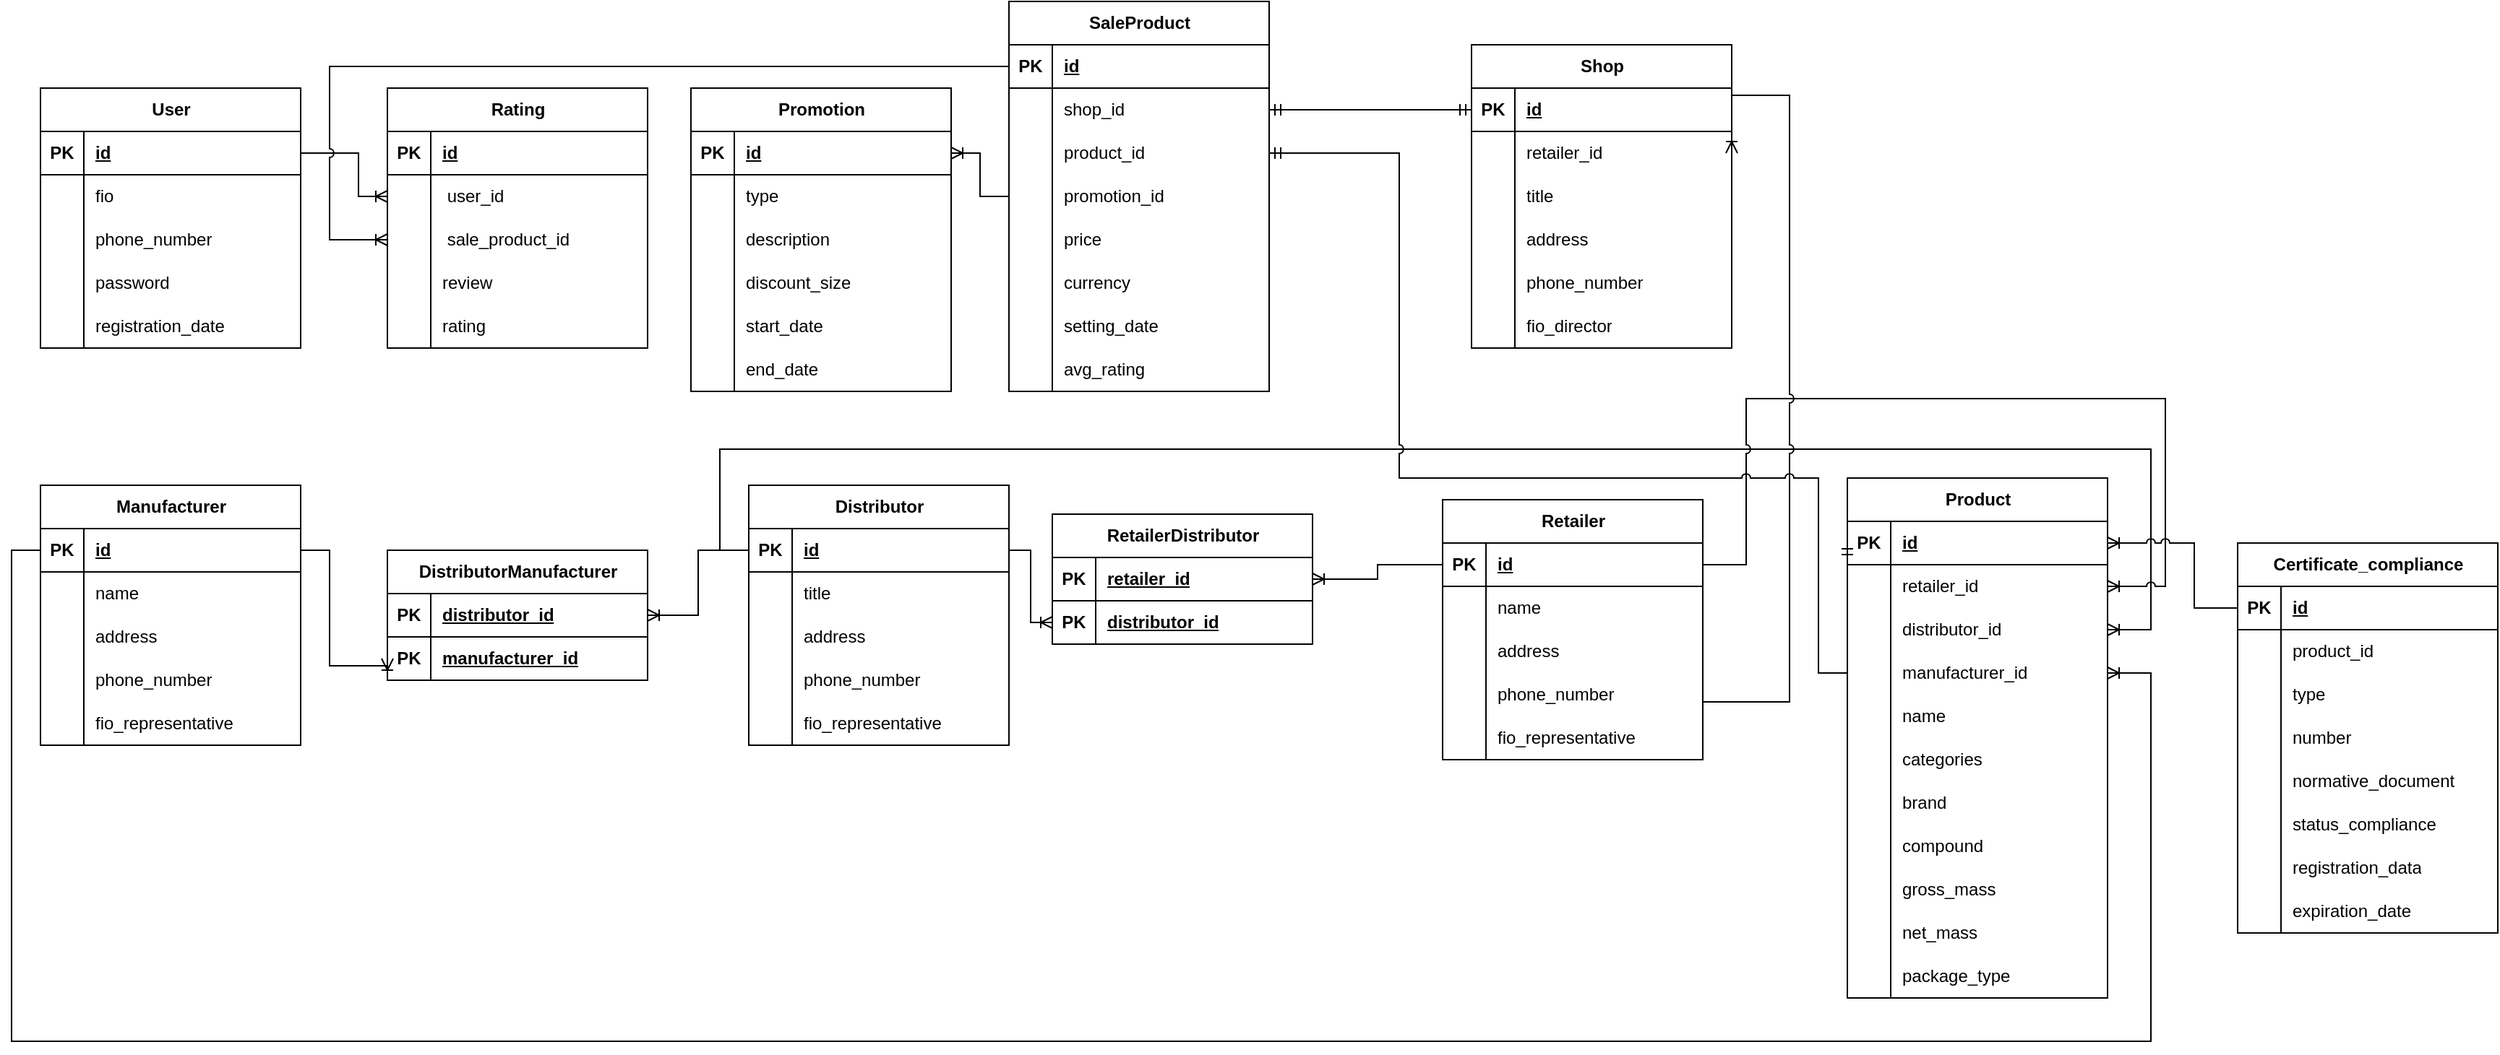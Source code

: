 <mxfile version="23.1.5" type="device">
  <diagram name="Page-1" id="TdqJgRgk_zIglUZXh9ry">
    <mxGraphModel dx="2465" dy="968" grid="1" gridSize="10" guides="1" tooltips="1" connect="1" arrows="1" fold="1" page="1" pageScale="1" pageWidth="850" pageHeight="1100" math="0" shadow="0">
      <root>
        <mxCell id="0" />
        <mxCell id="1" parent="0" />
        <mxCell id="OYdjM4A3y9vtWw3mJkx--1" value="Product" style="shape=table;startSize=30;container=1;collapsible=1;childLayout=tableLayout;fixedRows=1;rowLines=0;fontStyle=1;align=center;resizeLast=1;html=1;" parent="1" vertex="1">
          <mxGeometry x="430" y="340" width="180" height="360" as="geometry" />
        </mxCell>
        <mxCell id="OYdjM4A3y9vtWw3mJkx--2" value="" style="shape=tableRow;horizontal=0;startSize=0;swimlaneHead=0;swimlaneBody=0;fillColor=none;collapsible=0;dropTarget=0;points=[[0,0.5],[1,0.5]];portConstraint=eastwest;top=0;left=0;right=0;bottom=1;" parent="OYdjM4A3y9vtWw3mJkx--1" vertex="1">
          <mxGeometry y="30" width="180" height="30" as="geometry" />
        </mxCell>
        <mxCell id="OYdjM4A3y9vtWw3mJkx--3" value="PK" style="shape=partialRectangle;connectable=0;fillColor=none;top=0;left=0;bottom=0;right=0;fontStyle=1;overflow=hidden;whiteSpace=wrap;html=1;" parent="OYdjM4A3y9vtWw3mJkx--2" vertex="1">
          <mxGeometry width="30" height="30" as="geometry">
            <mxRectangle width="30" height="30" as="alternateBounds" />
          </mxGeometry>
        </mxCell>
        <mxCell id="OYdjM4A3y9vtWw3mJkx--4" value="id" style="shape=partialRectangle;connectable=0;fillColor=none;top=0;left=0;bottom=0;right=0;align=left;spacingLeft=6;fontStyle=5;overflow=hidden;whiteSpace=wrap;html=1;" parent="OYdjM4A3y9vtWw3mJkx--2" vertex="1">
          <mxGeometry x="30" width="150" height="30" as="geometry">
            <mxRectangle width="150" height="30" as="alternateBounds" />
          </mxGeometry>
        </mxCell>
        <mxCell id="OYdjM4A3y9vtWw3mJkx--5" value="" style="shape=tableRow;horizontal=0;startSize=0;swimlaneHead=0;swimlaneBody=0;fillColor=none;collapsible=0;dropTarget=0;points=[[0,0.5],[1,0.5]];portConstraint=eastwest;top=0;left=0;right=0;bottom=0;" parent="OYdjM4A3y9vtWw3mJkx--1" vertex="1">
          <mxGeometry y="60" width="180" height="30" as="geometry" />
        </mxCell>
        <mxCell id="OYdjM4A3y9vtWw3mJkx--6" value="" style="shape=partialRectangle;connectable=0;fillColor=none;top=0;left=0;bottom=0;right=0;editable=1;overflow=hidden;whiteSpace=wrap;html=1;" parent="OYdjM4A3y9vtWw3mJkx--5" vertex="1">
          <mxGeometry width="30" height="30" as="geometry">
            <mxRectangle width="30" height="30" as="alternateBounds" />
          </mxGeometry>
        </mxCell>
        <mxCell id="OYdjM4A3y9vtWw3mJkx--7" value="retailer_id" style="shape=partialRectangle;connectable=0;fillColor=none;top=0;left=0;bottom=0;right=0;align=left;spacingLeft=6;overflow=hidden;whiteSpace=wrap;html=1;" parent="OYdjM4A3y9vtWw3mJkx--5" vertex="1">
          <mxGeometry x="30" width="150" height="30" as="geometry">
            <mxRectangle width="150" height="30" as="alternateBounds" />
          </mxGeometry>
        </mxCell>
        <mxCell id="OYdjM4A3y9vtWw3mJkx--54" value="" style="shape=tableRow;horizontal=0;startSize=0;swimlaneHead=0;swimlaneBody=0;fillColor=none;collapsible=0;dropTarget=0;points=[[0,0.5],[1,0.5]];portConstraint=eastwest;top=0;left=0;right=0;bottom=0;" parent="OYdjM4A3y9vtWw3mJkx--1" vertex="1">
          <mxGeometry y="90" width="180" height="30" as="geometry" />
        </mxCell>
        <mxCell id="OYdjM4A3y9vtWw3mJkx--55" value="" style="shape=partialRectangle;connectable=0;fillColor=none;top=0;left=0;bottom=0;right=0;editable=1;overflow=hidden;whiteSpace=wrap;html=1;" parent="OYdjM4A3y9vtWw3mJkx--54" vertex="1">
          <mxGeometry width="30" height="30" as="geometry">
            <mxRectangle width="30" height="30" as="alternateBounds" />
          </mxGeometry>
        </mxCell>
        <mxCell id="OYdjM4A3y9vtWw3mJkx--56" value="distributor_id" style="shape=partialRectangle;connectable=0;fillColor=none;top=0;left=0;bottom=0;right=0;align=left;spacingLeft=6;overflow=hidden;whiteSpace=wrap;html=1;" parent="OYdjM4A3y9vtWw3mJkx--54" vertex="1">
          <mxGeometry x="30" width="150" height="30" as="geometry">
            <mxRectangle width="150" height="30" as="alternateBounds" />
          </mxGeometry>
        </mxCell>
        <mxCell id="OYdjM4A3y9vtWw3mJkx--71" value="" style="shape=tableRow;horizontal=0;startSize=0;swimlaneHead=0;swimlaneBody=0;fillColor=none;collapsible=0;dropTarget=0;points=[[0,0.5],[1,0.5]];portConstraint=eastwest;top=0;left=0;right=0;bottom=0;" parent="OYdjM4A3y9vtWw3mJkx--1" vertex="1">
          <mxGeometry y="120" width="180" height="30" as="geometry" />
        </mxCell>
        <mxCell id="OYdjM4A3y9vtWw3mJkx--72" value="" style="shape=partialRectangle;connectable=0;fillColor=none;top=0;left=0;bottom=0;right=0;editable=1;overflow=hidden;whiteSpace=wrap;html=1;" parent="OYdjM4A3y9vtWw3mJkx--71" vertex="1">
          <mxGeometry width="30" height="30" as="geometry">
            <mxRectangle width="30" height="30" as="alternateBounds" />
          </mxGeometry>
        </mxCell>
        <mxCell id="OYdjM4A3y9vtWw3mJkx--73" value="&lt;div style=&quot;text-align: center;&quot;&gt;&lt;span style=&quot;text-wrap: nowrap;&quot;&gt;manufacturer_id&lt;/span&gt;&lt;br&gt;&lt;/div&gt;" style="shape=partialRectangle;connectable=0;fillColor=none;top=0;left=0;bottom=0;right=0;align=left;spacingLeft=6;overflow=hidden;whiteSpace=wrap;html=1;" parent="OYdjM4A3y9vtWw3mJkx--71" vertex="1">
          <mxGeometry x="30" width="150" height="30" as="geometry">
            <mxRectangle width="150" height="30" as="alternateBounds" />
          </mxGeometry>
        </mxCell>
        <mxCell id="OYdjM4A3y9vtWw3mJkx--243" value="" style="shape=tableRow;horizontal=0;startSize=0;swimlaneHead=0;swimlaneBody=0;fillColor=none;collapsible=0;dropTarget=0;points=[[0,0.5],[1,0.5]];portConstraint=eastwest;top=0;left=0;right=0;bottom=0;" parent="OYdjM4A3y9vtWw3mJkx--1" vertex="1">
          <mxGeometry y="150" width="180" height="30" as="geometry" />
        </mxCell>
        <mxCell id="OYdjM4A3y9vtWw3mJkx--244" value="" style="shape=partialRectangle;connectable=0;fillColor=none;top=0;left=0;bottom=0;right=0;editable=1;overflow=hidden;whiteSpace=wrap;html=1;" parent="OYdjM4A3y9vtWw3mJkx--243" vertex="1">
          <mxGeometry width="30" height="30" as="geometry">
            <mxRectangle width="30" height="30" as="alternateBounds" />
          </mxGeometry>
        </mxCell>
        <mxCell id="OYdjM4A3y9vtWw3mJkx--245" value="name" style="shape=partialRectangle;connectable=0;fillColor=none;top=0;left=0;bottom=0;right=0;align=left;spacingLeft=6;overflow=hidden;whiteSpace=wrap;html=1;" parent="OYdjM4A3y9vtWw3mJkx--243" vertex="1">
          <mxGeometry x="30" width="150" height="30" as="geometry">
            <mxRectangle width="150" height="30" as="alternateBounds" />
          </mxGeometry>
        </mxCell>
        <mxCell id="OYdjM4A3y9vtWw3mJkx--8" value="" style="shape=tableRow;horizontal=0;startSize=0;swimlaneHead=0;swimlaneBody=0;fillColor=none;collapsible=0;dropTarget=0;points=[[0,0.5],[1,0.5]];portConstraint=eastwest;top=0;left=0;right=0;bottom=0;" parent="OYdjM4A3y9vtWw3mJkx--1" vertex="1">
          <mxGeometry y="180" width="180" height="30" as="geometry" />
        </mxCell>
        <mxCell id="OYdjM4A3y9vtWw3mJkx--9" value="" style="shape=partialRectangle;connectable=0;fillColor=none;top=0;left=0;bottom=0;right=0;editable=1;overflow=hidden;whiteSpace=wrap;html=1;" parent="OYdjM4A3y9vtWw3mJkx--8" vertex="1">
          <mxGeometry width="30" height="30" as="geometry">
            <mxRectangle width="30" height="30" as="alternateBounds" />
          </mxGeometry>
        </mxCell>
        <mxCell id="OYdjM4A3y9vtWw3mJkx--10" value="categories" style="shape=partialRectangle;connectable=0;fillColor=none;top=0;left=0;bottom=0;right=0;align=left;spacingLeft=6;overflow=hidden;whiteSpace=wrap;html=1;" parent="OYdjM4A3y9vtWw3mJkx--8" vertex="1">
          <mxGeometry x="30" width="150" height="30" as="geometry">
            <mxRectangle width="150" height="30" as="alternateBounds" />
          </mxGeometry>
        </mxCell>
        <mxCell id="OYdjM4A3y9vtWw3mJkx--11" value="" style="shape=tableRow;horizontal=0;startSize=0;swimlaneHead=0;swimlaneBody=0;fillColor=none;collapsible=0;dropTarget=0;points=[[0,0.5],[1,0.5]];portConstraint=eastwest;top=0;left=0;right=0;bottom=0;" parent="OYdjM4A3y9vtWw3mJkx--1" vertex="1">
          <mxGeometry y="210" width="180" height="30" as="geometry" />
        </mxCell>
        <mxCell id="OYdjM4A3y9vtWw3mJkx--12" value="" style="shape=partialRectangle;connectable=0;fillColor=none;top=0;left=0;bottom=0;right=0;editable=1;overflow=hidden;whiteSpace=wrap;html=1;" parent="OYdjM4A3y9vtWw3mJkx--11" vertex="1">
          <mxGeometry width="30" height="30" as="geometry">
            <mxRectangle width="30" height="30" as="alternateBounds" />
          </mxGeometry>
        </mxCell>
        <mxCell id="OYdjM4A3y9vtWw3mJkx--13" value="brand" style="shape=partialRectangle;connectable=0;fillColor=none;top=0;left=0;bottom=0;right=0;align=left;spacingLeft=6;overflow=hidden;whiteSpace=wrap;html=1;" parent="OYdjM4A3y9vtWw3mJkx--11" vertex="1">
          <mxGeometry x="30" width="150" height="30" as="geometry">
            <mxRectangle width="150" height="30" as="alternateBounds" />
          </mxGeometry>
        </mxCell>
        <mxCell id="OYdjM4A3y9vtWw3mJkx--14" value="" style="shape=tableRow;horizontal=0;startSize=0;swimlaneHead=0;swimlaneBody=0;fillColor=none;collapsible=0;dropTarget=0;points=[[0,0.5],[1,0.5]];portConstraint=eastwest;top=0;left=0;right=0;bottom=0;" parent="OYdjM4A3y9vtWw3mJkx--1" vertex="1">
          <mxGeometry y="240" width="180" height="30" as="geometry" />
        </mxCell>
        <mxCell id="OYdjM4A3y9vtWw3mJkx--15" value="" style="shape=partialRectangle;connectable=0;fillColor=none;top=0;left=0;bottom=0;right=0;editable=1;overflow=hidden;whiteSpace=wrap;html=1;" parent="OYdjM4A3y9vtWw3mJkx--14" vertex="1">
          <mxGeometry width="30" height="30" as="geometry">
            <mxRectangle width="30" height="30" as="alternateBounds" />
          </mxGeometry>
        </mxCell>
        <mxCell id="OYdjM4A3y9vtWw3mJkx--16" value="compound" style="shape=partialRectangle;connectable=0;fillColor=none;top=0;left=0;bottom=0;right=0;align=left;spacingLeft=6;overflow=hidden;whiteSpace=wrap;html=1;" parent="OYdjM4A3y9vtWw3mJkx--14" vertex="1">
          <mxGeometry x="30" width="150" height="30" as="geometry">
            <mxRectangle width="150" height="30" as="alternateBounds" />
          </mxGeometry>
        </mxCell>
        <mxCell id="OYdjM4A3y9vtWw3mJkx--20" value="" style="shape=tableRow;horizontal=0;startSize=0;swimlaneHead=0;swimlaneBody=0;fillColor=none;collapsible=0;dropTarget=0;points=[[0,0.5],[1,0.5]];portConstraint=eastwest;top=0;left=0;right=0;bottom=0;" parent="OYdjM4A3y9vtWw3mJkx--1" vertex="1">
          <mxGeometry y="270" width="180" height="30" as="geometry" />
        </mxCell>
        <mxCell id="OYdjM4A3y9vtWw3mJkx--21" value="" style="shape=partialRectangle;connectable=0;fillColor=none;top=0;left=0;bottom=0;right=0;editable=1;overflow=hidden;whiteSpace=wrap;html=1;" parent="OYdjM4A3y9vtWw3mJkx--20" vertex="1">
          <mxGeometry width="30" height="30" as="geometry">
            <mxRectangle width="30" height="30" as="alternateBounds" />
          </mxGeometry>
        </mxCell>
        <mxCell id="OYdjM4A3y9vtWw3mJkx--22" value="gross_mass" style="shape=partialRectangle;connectable=0;fillColor=none;top=0;left=0;bottom=0;right=0;align=left;spacingLeft=6;overflow=hidden;whiteSpace=wrap;html=1;" parent="OYdjM4A3y9vtWw3mJkx--20" vertex="1">
          <mxGeometry x="30" width="150" height="30" as="geometry">
            <mxRectangle width="150" height="30" as="alternateBounds" />
          </mxGeometry>
        </mxCell>
        <mxCell id="OYdjM4A3y9vtWw3mJkx--23" value="" style="shape=tableRow;horizontal=0;startSize=0;swimlaneHead=0;swimlaneBody=0;fillColor=none;collapsible=0;dropTarget=0;points=[[0,0.5],[1,0.5]];portConstraint=eastwest;top=0;left=0;right=0;bottom=0;" parent="OYdjM4A3y9vtWw3mJkx--1" vertex="1">
          <mxGeometry y="300" width="180" height="30" as="geometry" />
        </mxCell>
        <mxCell id="OYdjM4A3y9vtWw3mJkx--24" value="" style="shape=partialRectangle;connectable=0;fillColor=none;top=0;left=0;bottom=0;right=0;editable=1;overflow=hidden;whiteSpace=wrap;html=1;" parent="OYdjM4A3y9vtWw3mJkx--23" vertex="1">
          <mxGeometry width="30" height="30" as="geometry">
            <mxRectangle width="30" height="30" as="alternateBounds" />
          </mxGeometry>
        </mxCell>
        <mxCell id="OYdjM4A3y9vtWw3mJkx--25" value="net_mass" style="shape=partialRectangle;connectable=0;fillColor=none;top=0;left=0;bottom=0;right=0;align=left;spacingLeft=6;overflow=hidden;whiteSpace=wrap;html=1;" parent="OYdjM4A3y9vtWw3mJkx--23" vertex="1">
          <mxGeometry x="30" width="150" height="30" as="geometry">
            <mxRectangle width="150" height="30" as="alternateBounds" />
          </mxGeometry>
        </mxCell>
        <mxCell id="OYdjM4A3y9vtWw3mJkx--26" value="" style="shape=tableRow;horizontal=0;startSize=0;swimlaneHead=0;swimlaneBody=0;fillColor=none;collapsible=0;dropTarget=0;points=[[0,0.5],[1,0.5]];portConstraint=eastwest;top=0;left=0;right=0;bottom=0;" parent="OYdjM4A3y9vtWw3mJkx--1" vertex="1">
          <mxGeometry y="330" width="180" height="30" as="geometry" />
        </mxCell>
        <mxCell id="OYdjM4A3y9vtWw3mJkx--27" value="" style="shape=partialRectangle;connectable=0;fillColor=none;top=0;left=0;bottom=0;right=0;editable=1;overflow=hidden;whiteSpace=wrap;html=1;" parent="OYdjM4A3y9vtWw3mJkx--26" vertex="1">
          <mxGeometry width="30" height="30" as="geometry">
            <mxRectangle width="30" height="30" as="alternateBounds" />
          </mxGeometry>
        </mxCell>
        <mxCell id="OYdjM4A3y9vtWw3mJkx--28" value="package_type" style="shape=partialRectangle;connectable=0;fillColor=none;top=0;left=0;bottom=0;right=0;align=left;spacingLeft=6;overflow=hidden;whiteSpace=wrap;html=1;" parent="OYdjM4A3y9vtWw3mJkx--26" vertex="1">
          <mxGeometry x="30" width="150" height="30" as="geometry">
            <mxRectangle width="150" height="30" as="alternateBounds" />
          </mxGeometry>
        </mxCell>
        <mxCell id="OYdjM4A3y9vtWw3mJkx--29" value="Retailer" style="shape=table;startSize=30;container=1;collapsible=1;childLayout=tableLayout;fixedRows=1;rowLines=0;fontStyle=1;align=center;resizeLast=1;html=1;" parent="1" vertex="1">
          <mxGeometry x="150" y="355" width="180" height="180" as="geometry" />
        </mxCell>
        <mxCell id="OYdjM4A3y9vtWw3mJkx--30" value="" style="shape=tableRow;horizontal=0;startSize=0;swimlaneHead=0;swimlaneBody=0;fillColor=none;collapsible=0;dropTarget=0;points=[[0,0.5],[1,0.5]];portConstraint=eastwest;top=0;left=0;right=0;bottom=1;" parent="OYdjM4A3y9vtWw3mJkx--29" vertex="1">
          <mxGeometry y="30" width="180" height="30" as="geometry" />
        </mxCell>
        <mxCell id="OYdjM4A3y9vtWw3mJkx--31" value="PK" style="shape=partialRectangle;connectable=0;fillColor=none;top=0;left=0;bottom=0;right=0;fontStyle=1;overflow=hidden;whiteSpace=wrap;html=1;" parent="OYdjM4A3y9vtWw3mJkx--30" vertex="1">
          <mxGeometry width="30" height="30" as="geometry">
            <mxRectangle width="30" height="30" as="alternateBounds" />
          </mxGeometry>
        </mxCell>
        <mxCell id="OYdjM4A3y9vtWw3mJkx--32" value="id" style="shape=partialRectangle;connectable=0;fillColor=none;top=0;left=0;bottom=0;right=0;align=left;spacingLeft=6;fontStyle=5;overflow=hidden;whiteSpace=wrap;html=1;" parent="OYdjM4A3y9vtWw3mJkx--30" vertex="1">
          <mxGeometry x="30" width="150" height="30" as="geometry">
            <mxRectangle width="150" height="30" as="alternateBounds" />
          </mxGeometry>
        </mxCell>
        <mxCell id="OYdjM4A3y9vtWw3mJkx--33" value="" style="shape=tableRow;horizontal=0;startSize=0;swimlaneHead=0;swimlaneBody=0;fillColor=none;collapsible=0;dropTarget=0;points=[[0,0.5],[1,0.5]];portConstraint=eastwest;top=0;left=0;right=0;bottom=0;" parent="OYdjM4A3y9vtWw3mJkx--29" vertex="1">
          <mxGeometry y="60" width="180" height="30" as="geometry" />
        </mxCell>
        <mxCell id="OYdjM4A3y9vtWw3mJkx--34" value="" style="shape=partialRectangle;connectable=0;fillColor=none;top=0;left=0;bottom=0;right=0;editable=1;overflow=hidden;whiteSpace=wrap;html=1;" parent="OYdjM4A3y9vtWw3mJkx--33" vertex="1">
          <mxGeometry width="30" height="30" as="geometry">
            <mxRectangle width="30" height="30" as="alternateBounds" />
          </mxGeometry>
        </mxCell>
        <mxCell id="OYdjM4A3y9vtWw3mJkx--35" value="name" style="shape=partialRectangle;connectable=0;fillColor=none;top=0;left=0;bottom=0;right=0;align=left;spacingLeft=6;overflow=hidden;whiteSpace=wrap;html=1;" parent="OYdjM4A3y9vtWw3mJkx--33" vertex="1">
          <mxGeometry x="30" width="150" height="30" as="geometry">
            <mxRectangle width="150" height="30" as="alternateBounds" />
          </mxGeometry>
        </mxCell>
        <mxCell id="OYdjM4A3y9vtWw3mJkx--36" value="" style="shape=tableRow;horizontal=0;startSize=0;swimlaneHead=0;swimlaneBody=0;fillColor=none;collapsible=0;dropTarget=0;points=[[0,0.5],[1,0.5]];portConstraint=eastwest;top=0;left=0;right=0;bottom=0;" parent="OYdjM4A3y9vtWw3mJkx--29" vertex="1">
          <mxGeometry y="90" width="180" height="30" as="geometry" />
        </mxCell>
        <mxCell id="OYdjM4A3y9vtWw3mJkx--37" value="" style="shape=partialRectangle;connectable=0;fillColor=none;top=0;left=0;bottom=0;right=0;editable=1;overflow=hidden;whiteSpace=wrap;html=1;" parent="OYdjM4A3y9vtWw3mJkx--36" vertex="1">
          <mxGeometry width="30" height="30" as="geometry">
            <mxRectangle width="30" height="30" as="alternateBounds" />
          </mxGeometry>
        </mxCell>
        <mxCell id="OYdjM4A3y9vtWw3mJkx--38" value="address" style="shape=partialRectangle;connectable=0;fillColor=none;top=0;left=0;bottom=0;right=0;align=left;spacingLeft=6;overflow=hidden;whiteSpace=wrap;html=1;" parent="OYdjM4A3y9vtWw3mJkx--36" vertex="1">
          <mxGeometry x="30" width="150" height="30" as="geometry">
            <mxRectangle width="150" height="30" as="alternateBounds" />
          </mxGeometry>
        </mxCell>
        <mxCell id="OYdjM4A3y9vtWw3mJkx--39" value="" style="shape=tableRow;horizontal=0;startSize=0;swimlaneHead=0;swimlaneBody=0;fillColor=none;collapsible=0;dropTarget=0;points=[[0,0.5],[1,0.5]];portConstraint=eastwest;top=0;left=0;right=0;bottom=0;" parent="OYdjM4A3y9vtWw3mJkx--29" vertex="1">
          <mxGeometry y="120" width="180" height="30" as="geometry" />
        </mxCell>
        <mxCell id="OYdjM4A3y9vtWw3mJkx--40" value="" style="shape=partialRectangle;connectable=0;fillColor=none;top=0;left=0;bottom=0;right=0;editable=1;overflow=hidden;whiteSpace=wrap;html=1;" parent="OYdjM4A3y9vtWw3mJkx--39" vertex="1">
          <mxGeometry width="30" height="30" as="geometry">
            <mxRectangle width="30" height="30" as="alternateBounds" />
          </mxGeometry>
        </mxCell>
        <mxCell id="OYdjM4A3y9vtWw3mJkx--41" value="phone_number" style="shape=partialRectangle;connectable=0;fillColor=none;top=0;left=0;bottom=0;right=0;align=left;spacingLeft=6;overflow=hidden;whiteSpace=wrap;html=1;" parent="OYdjM4A3y9vtWw3mJkx--39" vertex="1">
          <mxGeometry x="30" width="150" height="30" as="geometry">
            <mxRectangle width="150" height="30" as="alternateBounds" />
          </mxGeometry>
        </mxCell>
        <mxCell id="Swdr95PjtfaB4Qb_0u8v-15" value="" style="shape=tableRow;horizontal=0;startSize=0;swimlaneHead=0;swimlaneBody=0;fillColor=none;collapsible=0;dropTarget=0;points=[[0,0.5],[1,0.5]];portConstraint=eastwest;top=0;left=0;right=0;bottom=0;" parent="OYdjM4A3y9vtWw3mJkx--29" vertex="1">
          <mxGeometry y="150" width="180" height="30" as="geometry" />
        </mxCell>
        <mxCell id="Swdr95PjtfaB4Qb_0u8v-16" value="" style="shape=partialRectangle;connectable=0;fillColor=none;top=0;left=0;bottom=0;right=0;editable=1;overflow=hidden;whiteSpace=wrap;html=1;" parent="Swdr95PjtfaB4Qb_0u8v-15" vertex="1">
          <mxGeometry width="30" height="30" as="geometry">
            <mxRectangle width="30" height="30" as="alternateBounds" />
          </mxGeometry>
        </mxCell>
        <mxCell id="Swdr95PjtfaB4Qb_0u8v-17" value="fio_representative" style="shape=partialRectangle;connectable=0;fillColor=none;top=0;left=0;bottom=0;right=0;align=left;spacingLeft=6;overflow=hidden;whiteSpace=wrap;html=1;" parent="Swdr95PjtfaB4Qb_0u8v-15" vertex="1">
          <mxGeometry x="30" width="150" height="30" as="geometry">
            <mxRectangle width="150" height="30" as="alternateBounds" />
          </mxGeometry>
        </mxCell>
        <mxCell id="OYdjM4A3y9vtWw3mJkx--58" value="Distributor" style="shape=table;startSize=30;container=1;collapsible=1;childLayout=tableLayout;fixedRows=1;rowLines=0;fontStyle=1;align=center;resizeLast=1;html=1;" parent="1" vertex="1">
          <mxGeometry x="-330" y="345" width="180" height="180" as="geometry" />
        </mxCell>
        <mxCell id="OYdjM4A3y9vtWw3mJkx--59" value="" style="shape=tableRow;horizontal=0;startSize=0;swimlaneHead=0;swimlaneBody=0;fillColor=none;collapsible=0;dropTarget=0;points=[[0,0.5],[1,0.5]];portConstraint=eastwest;top=0;left=0;right=0;bottom=1;" parent="OYdjM4A3y9vtWw3mJkx--58" vertex="1">
          <mxGeometry y="30" width="180" height="30" as="geometry" />
        </mxCell>
        <mxCell id="OYdjM4A3y9vtWw3mJkx--60" value="PK" style="shape=partialRectangle;connectable=0;fillColor=none;top=0;left=0;bottom=0;right=0;fontStyle=1;overflow=hidden;whiteSpace=wrap;html=1;" parent="OYdjM4A3y9vtWw3mJkx--59" vertex="1">
          <mxGeometry width="30" height="30" as="geometry">
            <mxRectangle width="30" height="30" as="alternateBounds" />
          </mxGeometry>
        </mxCell>
        <mxCell id="OYdjM4A3y9vtWw3mJkx--61" value="id" style="shape=partialRectangle;connectable=0;fillColor=none;top=0;left=0;bottom=0;right=0;align=left;spacingLeft=6;fontStyle=5;overflow=hidden;whiteSpace=wrap;html=1;" parent="OYdjM4A3y9vtWw3mJkx--59" vertex="1">
          <mxGeometry x="30" width="150" height="30" as="geometry">
            <mxRectangle width="150" height="30" as="alternateBounds" />
          </mxGeometry>
        </mxCell>
        <mxCell id="OYdjM4A3y9vtWw3mJkx--62" value="" style="shape=tableRow;horizontal=0;startSize=0;swimlaneHead=0;swimlaneBody=0;fillColor=none;collapsible=0;dropTarget=0;points=[[0,0.5],[1,0.5]];portConstraint=eastwest;top=0;left=0;right=0;bottom=0;" parent="OYdjM4A3y9vtWw3mJkx--58" vertex="1">
          <mxGeometry y="60" width="180" height="30" as="geometry" />
        </mxCell>
        <mxCell id="OYdjM4A3y9vtWw3mJkx--63" value="" style="shape=partialRectangle;connectable=0;fillColor=none;top=0;left=0;bottom=0;right=0;editable=1;overflow=hidden;whiteSpace=wrap;html=1;" parent="OYdjM4A3y9vtWw3mJkx--62" vertex="1">
          <mxGeometry width="30" height="30" as="geometry">
            <mxRectangle width="30" height="30" as="alternateBounds" />
          </mxGeometry>
        </mxCell>
        <mxCell id="OYdjM4A3y9vtWw3mJkx--64" value="title" style="shape=partialRectangle;connectable=0;fillColor=none;top=0;left=0;bottom=0;right=0;align=left;spacingLeft=6;overflow=hidden;whiteSpace=wrap;html=1;" parent="OYdjM4A3y9vtWw3mJkx--62" vertex="1">
          <mxGeometry x="30" width="150" height="30" as="geometry">
            <mxRectangle width="150" height="30" as="alternateBounds" />
          </mxGeometry>
        </mxCell>
        <mxCell id="OYdjM4A3y9vtWw3mJkx--65" value="" style="shape=tableRow;horizontal=0;startSize=0;swimlaneHead=0;swimlaneBody=0;fillColor=none;collapsible=0;dropTarget=0;points=[[0,0.5],[1,0.5]];portConstraint=eastwest;top=0;left=0;right=0;bottom=0;" parent="OYdjM4A3y9vtWw3mJkx--58" vertex="1">
          <mxGeometry y="90" width="180" height="30" as="geometry" />
        </mxCell>
        <mxCell id="OYdjM4A3y9vtWw3mJkx--66" value="" style="shape=partialRectangle;connectable=0;fillColor=none;top=0;left=0;bottom=0;right=0;editable=1;overflow=hidden;whiteSpace=wrap;html=1;" parent="OYdjM4A3y9vtWw3mJkx--65" vertex="1">
          <mxGeometry width="30" height="30" as="geometry">
            <mxRectangle width="30" height="30" as="alternateBounds" />
          </mxGeometry>
        </mxCell>
        <mxCell id="OYdjM4A3y9vtWw3mJkx--67" value="address" style="shape=partialRectangle;connectable=0;fillColor=none;top=0;left=0;bottom=0;right=0;align=left;spacingLeft=6;overflow=hidden;whiteSpace=wrap;html=1;" parent="OYdjM4A3y9vtWw3mJkx--65" vertex="1">
          <mxGeometry x="30" width="150" height="30" as="geometry">
            <mxRectangle width="150" height="30" as="alternateBounds" />
          </mxGeometry>
        </mxCell>
        <mxCell id="Swdr95PjtfaB4Qb_0u8v-9" value="" style="shape=tableRow;horizontal=0;startSize=0;swimlaneHead=0;swimlaneBody=0;fillColor=none;collapsible=0;dropTarget=0;points=[[0,0.5],[1,0.5]];portConstraint=eastwest;top=0;left=0;right=0;bottom=0;" parent="OYdjM4A3y9vtWw3mJkx--58" vertex="1">
          <mxGeometry y="120" width="180" height="30" as="geometry" />
        </mxCell>
        <mxCell id="Swdr95PjtfaB4Qb_0u8v-10" value="" style="shape=partialRectangle;connectable=0;fillColor=none;top=0;left=0;bottom=0;right=0;editable=1;overflow=hidden;whiteSpace=wrap;html=1;" parent="Swdr95PjtfaB4Qb_0u8v-9" vertex="1">
          <mxGeometry width="30" height="30" as="geometry">
            <mxRectangle width="30" height="30" as="alternateBounds" />
          </mxGeometry>
        </mxCell>
        <mxCell id="Swdr95PjtfaB4Qb_0u8v-11" value="phone_number" style="shape=partialRectangle;connectable=0;fillColor=none;top=0;left=0;bottom=0;right=0;align=left;spacingLeft=6;overflow=hidden;whiteSpace=wrap;html=1;" parent="Swdr95PjtfaB4Qb_0u8v-9" vertex="1">
          <mxGeometry x="30" width="150" height="30" as="geometry">
            <mxRectangle width="150" height="30" as="alternateBounds" />
          </mxGeometry>
        </mxCell>
        <mxCell id="Swdr95PjtfaB4Qb_0u8v-12" value="" style="shape=tableRow;horizontal=0;startSize=0;swimlaneHead=0;swimlaneBody=0;fillColor=none;collapsible=0;dropTarget=0;points=[[0,0.5],[1,0.5]];portConstraint=eastwest;top=0;left=0;right=0;bottom=0;" parent="OYdjM4A3y9vtWw3mJkx--58" vertex="1">
          <mxGeometry y="150" width="180" height="30" as="geometry" />
        </mxCell>
        <mxCell id="Swdr95PjtfaB4Qb_0u8v-13" value="" style="shape=partialRectangle;connectable=0;fillColor=none;top=0;left=0;bottom=0;right=0;editable=1;overflow=hidden;whiteSpace=wrap;html=1;" parent="Swdr95PjtfaB4Qb_0u8v-12" vertex="1">
          <mxGeometry width="30" height="30" as="geometry">
            <mxRectangle width="30" height="30" as="alternateBounds" />
          </mxGeometry>
        </mxCell>
        <mxCell id="Swdr95PjtfaB4Qb_0u8v-14" value="fio_representative" style="shape=partialRectangle;connectable=0;fillColor=none;top=0;left=0;bottom=0;right=0;align=left;spacingLeft=6;overflow=hidden;whiteSpace=wrap;html=1;" parent="Swdr95PjtfaB4Qb_0u8v-12" vertex="1">
          <mxGeometry x="30" width="150" height="30" as="geometry">
            <mxRectangle width="150" height="30" as="alternateBounds" />
          </mxGeometry>
        </mxCell>
        <mxCell id="OYdjM4A3y9vtWw3mJkx--74" value="" style="edgeStyle=orthogonalEdgeStyle;fontSize=12;html=1;endArrow=ERoneToMany;rounded=0;exitX=0;exitY=0.5;exitDx=0;exitDy=0;entryX=1;entryY=0.5;entryDx=0;entryDy=0;jumpStyle=arc;" parent="1" source="OYdjM4A3y9vtWw3mJkx--59" target="OYdjM4A3y9vtWw3mJkx--54" edge="1">
          <mxGeometry width="100" height="100" relative="1" as="geometry">
            <mxPoint x="250" y="215" as="sourcePoint" />
            <mxPoint x="210" y="465" as="targetPoint" />
            <Array as="points">
              <mxPoint x="-350" y="390" />
              <mxPoint x="-350" y="320" />
              <mxPoint x="640" y="320" />
              <mxPoint x="640" y="445" />
            </Array>
          </mxGeometry>
        </mxCell>
        <mxCell id="OYdjM4A3y9vtWw3mJkx--75" value="Manufacturer" style="shape=table;startSize=30;container=1;collapsible=1;childLayout=tableLayout;fixedRows=1;rowLines=0;fontStyle=1;align=center;resizeLast=1;html=1;" parent="1" vertex="1">
          <mxGeometry x="-820" y="345" width="180" height="180" as="geometry" />
        </mxCell>
        <mxCell id="OYdjM4A3y9vtWw3mJkx--76" value="" style="shape=tableRow;horizontal=0;startSize=0;swimlaneHead=0;swimlaneBody=0;fillColor=none;collapsible=0;dropTarget=0;points=[[0,0.5],[1,0.5]];portConstraint=eastwest;top=0;left=0;right=0;bottom=1;" parent="OYdjM4A3y9vtWw3mJkx--75" vertex="1">
          <mxGeometry y="30" width="180" height="30" as="geometry" />
        </mxCell>
        <mxCell id="OYdjM4A3y9vtWw3mJkx--77" value="PK" style="shape=partialRectangle;connectable=0;fillColor=none;top=0;left=0;bottom=0;right=0;fontStyle=1;overflow=hidden;whiteSpace=wrap;html=1;" parent="OYdjM4A3y9vtWw3mJkx--76" vertex="1">
          <mxGeometry width="30" height="30" as="geometry">
            <mxRectangle width="30" height="30" as="alternateBounds" />
          </mxGeometry>
        </mxCell>
        <mxCell id="OYdjM4A3y9vtWw3mJkx--78" value="id" style="shape=partialRectangle;connectable=0;fillColor=none;top=0;left=0;bottom=0;right=0;align=left;spacingLeft=6;fontStyle=5;overflow=hidden;whiteSpace=wrap;html=1;" parent="OYdjM4A3y9vtWw3mJkx--76" vertex="1">
          <mxGeometry x="30" width="150" height="30" as="geometry">
            <mxRectangle width="150" height="30" as="alternateBounds" />
          </mxGeometry>
        </mxCell>
        <mxCell id="OYdjM4A3y9vtWw3mJkx--79" value="" style="shape=tableRow;horizontal=0;startSize=0;swimlaneHead=0;swimlaneBody=0;fillColor=none;collapsible=0;dropTarget=0;points=[[0,0.5],[1,0.5]];portConstraint=eastwest;top=0;left=0;right=0;bottom=0;" parent="OYdjM4A3y9vtWw3mJkx--75" vertex="1">
          <mxGeometry y="60" width="180" height="30" as="geometry" />
        </mxCell>
        <mxCell id="OYdjM4A3y9vtWw3mJkx--80" value="" style="shape=partialRectangle;connectable=0;fillColor=none;top=0;left=0;bottom=0;right=0;editable=1;overflow=hidden;whiteSpace=wrap;html=1;" parent="OYdjM4A3y9vtWw3mJkx--79" vertex="1">
          <mxGeometry width="30" height="30" as="geometry">
            <mxRectangle width="30" height="30" as="alternateBounds" />
          </mxGeometry>
        </mxCell>
        <mxCell id="OYdjM4A3y9vtWw3mJkx--81" value="name" style="shape=partialRectangle;connectable=0;fillColor=none;top=0;left=0;bottom=0;right=0;align=left;spacingLeft=6;overflow=hidden;whiteSpace=wrap;html=1;" parent="OYdjM4A3y9vtWw3mJkx--79" vertex="1">
          <mxGeometry x="30" width="150" height="30" as="geometry">
            <mxRectangle width="150" height="30" as="alternateBounds" />
          </mxGeometry>
        </mxCell>
        <mxCell id="OYdjM4A3y9vtWw3mJkx--82" value="" style="shape=tableRow;horizontal=0;startSize=0;swimlaneHead=0;swimlaneBody=0;fillColor=none;collapsible=0;dropTarget=0;points=[[0,0.5],[1,0.5]];portConstraint=eastwest;top=0;left=0;right=0;bottom=0;" parent="OYdjM4A3y9vtWw3mJkx--75" vertex="1">
          <mxGeometry y="90" width="180" height="30" as="geometry" />
        </mxCell>
        <mxCell id="OYdjM4A3y9vtWw3mJkx--83" value="" style="shape=partialRectangle;connectable=0;fillColor=none;top=0;left=0;bottom=0;right=0;editable=1;overflow=hidden;whiteSpace=wrap;html=1;" parent="OYdjM4A3y9vtWw3mJkx--82" vertex="1">
          <mxGeometry width="30" height="30" as="geometry">
            <mxRectangle width="30" height="30" as="alternateBounds" />
          </mxGeometry>
        </mxCell>
        <mxCell id="OYdjM4A3y9vtWw3mJkx--84" value="address" style="shape=partialRectangle;connectable=0;fillColor=none;top=0;left=0;bottom=0;right=0;align=left;spacingLeft=6;overflow=hidden;whiteSpace=wrap;html=1;" parent="OYdjM4A3y9vtWw3mJkx--82" vertex="1">
          <mxGeometry x="30" width="150" height="30" as="geometry">
            <mxRectangle width="150" height="30" as="alternateBounds" />
          </mxGeometry>
        </mxCell>
        <mxCell id="OYdjM4A3y9vtWw3mJkx--88" value="" style="shape=tableRow;horizontal=0;startSize=0;swimlaneHead=0;swimlaneBody=0;fillColor=none;collapsible=0;dropTarget=0;points=[[0,0.5],[1,0.5]];portConstraint=eastwest;top=0;left=0;right=0;bottom=0;" parent="OYdjM4A3y9vtWw3mJkx--75" vertex="1">
          <mxGeometry y="120" width="180" height="30" as="geometry" />
        </mxCell>
        <mxCell id="OYdjM4A3y9vtWw3mJkx--89" value="" style="shape=partialRectangle;connectable=0;fillColor=none;top=0;left=0;bottom=0;right=0;editable=1;overflow=hidden;whiteSpace=wrap;html=1;" parent="OYdjM4A3y9vtWw3mJkx--88" vertex="1">
          <mxGeometry width="30" height="30" as="geometry">
            <mxRectangle width="30" height="30" as="alternateBounds" />
          </mxGeometry>
        </mxCell>
        <mxCell id="OYdjM4A3y9vtWw3mJkx--90" value="phone_number" style="shape=partialRectangle;connectable=0;fillColor=none;top=0;left=0;bottom=0;right=0;align=left;spacingLeft=6;overflow=hidden;whiteSpace=wrap;html=1;" parent="OYdjM4A3y9vtWw3mJkx--88" vertex="1">
          <mxGeometry x="30" width="150" height="30" as="geometry">
            <mxRectangle width="150" height="30" as="alternateBounds" />
          </mxGeometry>
        </mxCell>
        <mxCell id="OYdjM4A3y9vtWw3mJkx--85" value="" style="shape=tableRow;horizontal=0;startSize=0;swimlaneHead=0;swimlaneBody=0;fillColor=none;collapsible=0;dropTarget=0;points=[[0,0.5],[1,0.5]];portConstraint=eastwest;top=0;left=0;right=0;bottom=0;" parent="OYdjM4A3y9vtWw3mJkx--75" vertex="1">
          <mxGeometry y="150" width="180" height="30" as="geometry" />
        </mxCell>
        <mxCell id="OYdjM4A3y9vtWw3mJkx--86" value="" style="shape=partialRectangle;connectable=0;fillColor=none;top=0;left=0;bottom=0;right=0;editable=1;overflow=hidden;whiteSpace=wrap;html=1;" parent="OYdjM4A3y9vtWw3mJkx--85" vertex="1">
          <mxGeometry width="30" height="30" as="geometry">
            <mxRectangle width="30" height="30" as="alternateBounds" />
          </mxGeometry>
        </mxCell>
        <mxCell id="OYdjM4A3y9vtWw3mJkx--87" value="fio_representative" style="shape=partialRectangle;connectable=0;fillColor=none;top=0;left=0;bottom=0;right=0;align=left;spacingLeft=6;overflow=hidden;whiteSpace=wrap;html=1;" parent="OYdjM4A3y9vtWw3mJkx--85" vertex="1">
          <mxGeometry x="30" width="150" height="30" as="geometry">
            <mxRectangle width="150" height="30" as="alternateBounds" />
          </mxGeometry>
        </mxCell>
        <mxCell id="OYdjM4A3y9vtWw3mJkx--95" value="DistributorManufacturer" style="shape=table;startSize=30;container=1;collapsible=1;childLayout=tableLayout;fixedRows=1;rowLines=0;fontStyle=1;align=center;resizeLast=1;html=1;" parent="1" vertex="1">
          <mxGeometry x="-580" y="390" width="180" height="90" as="geometry" />
        </mxCell>
        <mxCell id="OYdjM4A3y9vtWw3mJkx--96" value="" style="shape=tableRow;horizontal=0;startSize=0;swimlaneHead=0;swimlaneBody=0;fillColor=none;collapsible=0;dropTarget=0;points=[[0,0.5],[1,0.5]];portConstraint=eastwest;top=0;left=0;right=0;bottom=1;" parent="OYdjM4A3y9vtWw3mJkx--95" vertex="1">
          <mxGeometry y="30" width="180" height="30" as="geometry" />
        </mxCell>
        <mxCell id="OYdjM4A3y9vtWw3mJkx--97" value="PK" style="shape=partialRectangle;connectable=0;fillColor=none;top=0;left=0;bottom=0;right=0;fontStyle=1;overflow=hidden;whiteSpace=wrap;html=1;" parent="OYdjM4A3y9vtWw3mJkx--96" vertex="1">
          <mxGeometry width="30" height="30" as="geometry">
            <mxRectangle width="30" height="30" as="alternateBounds" />
          </mxGeometry>
        </mxCell>
        <mxCell id="OYdjM4A3y9vtWw3mJkx--98" value="distributor_id" style="shape=partialRectangle;connectable=0;fillColor=none;top=0;left=0;bottom=0;right=0;align=left;spacingLeft=6;fontStyle=5;overflow=hidden;whiteSpace=wrap;html=1;" parent="OYdjM4A3y9vtWw3mJkx--96" vertex="1">
          <mxGeometry x="30" width="150" height="30" as="geometry">
            <mxRectangle width="150" height="30" as="alternateBounds" />
          </mxGeometry>
        </mxCell>
        <mxCell id="4ISojuRFnbcQNxOJ75Cr-1" value="" style="shape=tableRow;horizontal=0;startSize=0;swimlaneHead=0;swimlaneBody=0;fillColor=none;collapsible=0;dropTarget=0;points=[[0,0.5],[1,0.5]];portConstraint=eastwest;top=0;left=0;right=0;bottom=1;" parent="OYdjM4A3y9vtWw3mJkx--95" vertex="1">
          <mxGeometry y="60" width="180" height="30" as="geometry" />
        </mxCell>
        <mxCell id="4ISojuRFnbcQNxOJ75Cr-2" value="PK" style="shape=partialRectangle;connectable=0;fillColor=none;top=0;left=0;bottom=0;right=0;fontStyle=1;overflow=hidden;whiteSpace=wrap;html=1;" parent="4ISojuRFnbcQNxOJ75Cr-1" vertex="1">
          <mxGeometry width="30" height="30" as="geometry">
            <mxRectangle width="30" height="30" as="alternateBounds" />
          </mxGeometry>
        </mxCell>
        <mxCell id="4ISojuRFnbcQNxOJ75Cr-3" value="manufacturer_id" style="shape=partialRectangle;connectable=0;fillColor=none;top=0;left=0;bottom=0;right=0;align=left;spacingLeft=6;fontStyle=5;overflow=hidden;whiteSpace=wrap;html=1;" parent="4ISojuRFnbcQNxOJ75Cr-1" vertex="1">
          <mxGeometry x="30" width="150" height="30" as="geometry">
            <mxRectangle width="150" height="30" as="alternateBounds" />
          </mxGeometry>
        </mxCell>
        <mxCell id="OYdjM4A3y9vtWw3mJkx--111" value="" style="edgeStyle=orthogonalEdgeStyle;fontSize=12;html=1;endArrow=ERoneToMany;rounded=0;entryX=0;entryY=0.5;entryDx=0;entryDy=0;exitX=1;exitY=0.5;exitDx=0;exitDy=0;" parent="1" source="OYdjM4A3y9vtWw3mJkx--76" target="4ISojuRFnbcQNxOJ75Cr-1" edge="1">
          <mxGeometry width="100" height="100" relative="1" as="geometry">
            <mxPoint x="290" y="355" as="sourcePoint" />
            <mxPoint x="-610" y="470" as="targetPoint" />
            <Array as="points">
              <mxPoint x="-620" y="390" />
              <mxPoint x="-620" y="470" />
            </Array>
          </mxGeometry>
        </mxCell>
        <mxCell id="OYdjM4A3y9vtWw3mJkx--113" value="RetailerDistributor" style="shape=table;startSize=30;container=1;collapsible=1;childLayout=tableLayout;fixedRows=1;rowLines=0;fontStyle=1;align=center;resizeLast=1;html=1;" parent="1" vertex="1">
          <mxGeometry x="-120" y="365" width="180" height="90" as="geometry" />
        </mxCell>
        <mxCell id="OYdjM4A3y9vtWw3mJkx--114" value="" style="shape=tableRow;horizontal=0;startSize=0;swimlaneHead=0;swimlaneBody=0;fillColor=none;collapsible=0;dropTarget=0;points=[[0,0.5],[1,0.5]];portConstraint=eastwest;top=0;left=0;right=0;bottom=1;" parent="OYdjM4A3y9vtWw3mJkx--113" vertex="1">
          <mxGeometry y="30" width="180" height="30" as="geometry" />
        </mxCell>
        <mxCell id="OYdjM4A3y9vtWw3mJkx--115" value="PK" style="shape=partialRectangle;connectable=0;fillColor=none;top=0;left=0;bottom=0;right=0;fontStyle=1;overflow=hidden;whiteSpace=wrap;html=1;" parent="OYdjM4A3y9vtWw3mJkx--114" vertex="1">
          <mxGeometry width="30" height="30" as="geometry">
            <mxRectangle width="30" height="30" as="alternateBounds" />
          </mxGeometry>
        </mxCell>
        <mxCell id="OYdjM4A3y9vtWw3mJkx--116" value="retailer_id" style="shape=partialRectangle;connectable=0;fillColor=none;top=0;left=0;bottom=0;right=0;align=left;spacingLeft=6;fontStyle=5;overflow=hidden;whiteSpace=wrap;html=1;" parent="OYdjM4A3y9vtWw3mJkx--114" vertex="1">
          <mxGeometry x="30" width="150" height="30" as="geometry">
            <mxRectangle width="150" height="30" as="alternateBounds" />
          </mxGeometry>
        </mxCell>
        <mxCell id="4ISojuRFnbcQNxOJ75Cr-4" value="" style="shape=tableRow;horizontal=0;startSize=0;swimlaneHead=0;swimlaneBody=0;fillColor=none;collapsible=0;dropTarget=0;points=[[0,0.5],[1,0.5]];portConstraint=eastwest;top=0;left=0;right=0;bottom=1;" parent="OYdjM4A3y9vtWw3mJkx--113" vertex="1">
          <mxGeometry y="60" width="180" height="30" as="geometry" />
        </mxCell>
        <mxCell id="4ISojuRFnbcQNxOJ75Cr-5" value="PK" style="shape=partialRectangle;connectable=0;fillColor=none;top=0;left=0;bottom=0;right=0;fontStyle=1;overflow=hidden;whiteSpace=wrap;html=1;" parent="4ISojuRFnbcQNxOJ75Cr-4" vertex="1">
          <mxGeometry width="30" height="30" as="geometry">
            <mxRectangle width="30" height="30" as="alternateBounds" />
          </mxGeometry>
        </mxCell>
        <mxCell id="4ISojuRFnbcQNxOJ75Cr-6" value="distributor_id" style="shape=partialRectangle;connectable=0;fillColor=none;top=0;left=0;bottom=0;right=0;align=left;spacingLeft=6;fontStyle=5;overflow=hidden;whiteSpace=wrap;html=1;" parent="4ISojuRFnbcQNxOJ75Cr-4" vertex="1">
          <mxGeometry x="30" width="150" height="30" as="geometry">
            <mxRectangle width="150" height="30" as="alternateBounds" />
          </mxGeometry>
        </mxCell>
        <mxCell id="OYdjM4A3y9vtWw3mJkx--128" value="Shop" style="shape=table;startSize=30;container=1;collapsible=1;childLayout=tableLayout;fixedRows=1;rowLines=0;fontStyle=1;align=center;resizeLast=1;html=1;" parent="1" vertex="1">
          <mxGeometry x="170" y="40" width="180" height="210" as="geometry" />
        </mxCell>
        <mxCell id="OYdjM4A3y9vtWw3mJkx--129" value="" style="shape=tableRow;horizontal=0;startSize=0;swimlaneHead=0;swimlaneBody=0;fillColor=none;collapsible=0;dropTarget=0;points=[[0,0.5],[1,0.5]];portConstraint=eastwest;top=0;left=0;right=0;bottom=1;" parent="OYdjM4A3y9vtWw3mJkx--128" vertex="1">
          <mxGeometry y="30" width="180" height="30" as="geometry" />
        </mxCell>
        <mxCell id="OYdjM4A3y9vtWw3mJkx--130" value="PK" style="shape=partialRectangle;connectable=0;fillColor=none;top=0;left=0;bottom=0;right=0;fontStyle=1;overflow=hidden;whiteSpace=wrap;html=1;" parent="OYdjM4A3y9vtWw3mJkx--129" vertex="1">
          <mxGeometry width="30" height="30" as="geometry">
            <mxRectangle width="30" height="30" as="alternateBounds" />
          </mxGeometry>
        </mxCell>
        <mxCell id="OYdjM4A3y9vtWw3mJkx--131" value="id" style="shape=partialRectangle;connectable=0;fillColor=none;top=0;left=0;bottom=0;right=0;align=left;spacingLeft=6;fontStyle=5;overflow=hidden;whiteSpace=wrap;html=1;" parent="OYdjM4A3y9vtWw3mJkx--129" vertex="1">
          <mxGeometry x="30" width="150" height="30" as="geometry">
            <mxRectangle width="150" height="30" as="alternateBounds" />
          </mxGeometry>
        </mxCell>
        <mxCell id="OYdjM4A3y9vtWw3mJkx--132" value="" style="shape=tableRow;horizontal=0;startSize=0;swimlaneHead=0;swimlaneBody=0;fillColor=none;collapsible=0;dropTarget=0;points=[[0,0.5],[1,0.5]];portConstraint=eastwest;top=0;left=0;right=0;bottom=0;" parent="OYdjM4A3y9vtWw3mJkx--128" vertex="1">
          <mxGeometry y="60" width="180" height="30" as="geometry" />
        </mxCell>
        <mxCell id="OYdjM4A3y9vtWw3mJkx--133" value="" style="shape=partialRectangle;connectable=0;fillColor=none;top=0;left=0;bottom=0;right=0;editable=1;overflow=hidden;whiteSpace=wrap;html=1;" parent="OYdjM4A3y9vtWw3mJkx--132" vertex="1">
          <mxGeometry width="30" height="30" as="geometry">
            <mxRectangle width="30" height="30" as="alternateBounds" />
          </mxGeometry>
        </mxCell>
        <mxCell id="OYdjM4A3y9vtWw3mJkx--134" value="retailer_id" style="shape=partialRectangle;connectable=0;fillColor=none;top=0;left=0;bottom=0;right=0;align=left;spacingLeft=6;overflow=hidden;whiteSpace=wrap;html=1;" parent="OYdjM4A3y9vtWw3mJkx--132" vertex="1">
          <mxGeometry x="30" width="150" height="30" as="geometry">
            <mxRectangle width="150" height="30" as="alternateBounds" />
          </mxGeometry>
        </mxCell>
        <mxCell id="OYdjM4A3y9vtWw3mJkx--141" value="" style="shape=tableRow;horizontal=0;startSize=0;swimlaneHead=0;swimlaneBody=0;fillColor=none;collapsible=0;dropTarget=0;points=[[0,0.5],[1,0.5]];portConstraint=eastwest;top=0;left=0;right=0;bottom=0;" parent="OYdjM4A3y9vtWw3mJkx--128" vertex="1">
          <mxGeometry y="90" width="180" height="30" as="geometry" />
        </mxCell>
        <mxCell id="OYdjM4A3y9vtWw3mJkx--142" value="" style="shape=partialRectangle;connectable=0;fillColor=none;top=0;left=0;bottom=0;right=0;editable=1;overflow=hidden;whiteSpace=wrap;html=1;" parent="OYdjM4A3y9vtWw3mJkx--141" vertex="1">
          <mxGeometry width="30" height="30" as="geometry">
            <mxRectangle width="30" height="30" as="alternateBounds" />
          </mxGeometry>
        </mxCell>
        <mxCell id="OYdjM4A3y9vtWw3mJkx--143" value="title" style="shape=partialRectangle;connectable=0;fillColor=none;top=0;left=0;bottom=0;right=0;align=left;spacingLeft=6;overflow=hidden;whiteSpace=wrap;html=1;" parent="OYdjM4A3y9vtWw3mJkx--141" vertex="1">
          <mxGeometry x="30" width="150" height="30" as="geometry">
            <mxRectangle width="150" height="30" as="alternateBounds" />
          </mxGeometry>
        </mxCell>
        <mxCell id="OYdjM4A3y9vtWw3mJkx--144" value="" style="shape=tableRow;horizontal=0;startSize=0;swimlaneHead=0;swimlaneBody=0;fillColor=none;collapsible=0;dropTarget=0;points=[[0,0.5],[1,0.5]];portConstraint=eastwest;top=0;left=0;right=0;bottom=0;" parent="OYdjM4A3y9vtWw3mJkx--128" vertex="1">
          <mxGeometry y="120" width="180" height="30" as="geometry" />
        </mxCell>
        <mxCell id="OYdjM4A3y9vtWw3mJkx--145" value="" style="shape=partialRectangle;connectable=0;fillColor=none;top=0;left=0;bottom=0;right=0;editable=1;overflow=hidden;whiteSpace=wrap;html=1;" parent="OYdjM4A3y9vtWw3mJkx--144" vertex="1">
          <mxGeometry width="30" height="30" as="geometry">
            <mxRectangle width="30" height="30" as="alternateBounds" />
          </mxGeometry>
        </mxCell>
        <mxCell id="OYdjM4A3y9vtWw3mJkx--146" value="address" style="shape=partialRectangle;connectable=0;fillColor=none;top=0;left=0;bottom=0;right=0;align=left;spacingLeft=6;overflow=hidden;whiteSpace=wrap;html=1;" parent="OYdjM4A3y9vtWw3mJkx--144" vertex="1">
          <mxGeometry x="30" width="150" height="30" as="geometry">
            <mxRectangle width="150" height="30" as="alternateBounds" />
          </mxGeometry>
        </mxCell>
        <mxCell id="OYdjM4A3y9vtWw3mJkx--147" value="" style="shape=tableRow;horizontal=0;startSize=0;swimlaneHead=0;swimlaneBody=0;fillColor=none;collapsible=0;dropTarget=0;points=[[0,0.5],[1,0.5]];portConstraint=eastwest;top=0;left=0;right=0;bottom=0;" parent="OYdjM4A3y9vtWw3mJkx--128" vertex="1">
          <mxGeometry y="150" width="180" height="30" as="geometry" />
        </mxCell>
        <mxCell id="OYdjM4A3y9vtWw3mJkx--148" value="" style="shape=partialRectangle;connectable=0;fillColor=none;top=0;left=0;bottom=0;right=0;editable=1;overflow=hidden;whiteSpace=wrap;html=1;" parent="OYdjM4A3y9vtWw3mJkx--147" vertex="1">
          <mxGeometry width="30" height="30" as="geometry">
            <mxRectangle width="30" height="30" as="alternateBounds" />
          </mxGeometry>
        </mxCell>
        <mxCell id="OYdjM4A3y9vtWw3mJkx--149" value="phone_number" style="shape=partialRectangle;connectable=0;fillColor=none;top=0;left=0;bottom=0;right=0;align=left;spacingLeft=6;overflow=hidden;whiteSpace=wrap;html=1;" parent="OYdjM4A3y9vtWw3mJkx--147" vertex="1">
          <mxGeometry x="30" width="150" height="30" as="geometry">
            <mxRectangle width="150" height="30" as="alternateBounds" />
          </mxGeometry>
        </mxCell>
        <mxCell id="OYdjM4A3y9vtWw3mJkx--150" value="" style="shape=tableRow;horizontal=0;startSize=0;swimlaneHead=0;swimlaneBody=0;fillColor=none;collapsible=0;dropTarget=0;points=[[0,0.5],[1,0.5]];portConstraint=eastwest;top=0;left=0;right=0;bottom=0;" parent="OYdjM4A3y9vtWw3mJkx--128" vertex="1">
          <mxGeometry y="180" width="180" height="30" as="geometry" />
        </mxCell>
        <mxCell id="OYdjM4A3y9vtWw3mJkx--151" value="" style="shape=partialRectangle;connectable=0;fillColor=none;top=0;left=0;bottom=0;right=0;editable=1;overflow=hidden;whiteSpace=wrap;html=1;" parent="OYdjM4A3y9vtWw3mJkx--150" vertex="1">
          <mxGeometry width="30" height="30" as="geometry">
            <mxRectangle width="30" height="30" as="alternateBounds" />
          </mxGeometry>
        </mxCell>
        <mxCell id="OYdjM4A3y9vtWw3mJkx--152" value="fio_director" style="shape=partialRectangle;connectable=0;fillColor=none;top=0;left=0;bottom=0;right=0;align=left;spacingLeft=6;overflow=hidden;whiteSpace=wrap;html=1;" parent="OYdjM4A3y9vtWw3mJkx--150" vertex="1">
          <mxGeometry x="30" width="150" height="30" as="geometry">
            <mxRectangle width="150" height="30" as="alternateBounds" />
          </mxGeometry>
        </mxCell>
        <mxCell id="OYdjM4A3y9vtWw3mJkx--163" value="SaleProduct" style="shape=table;startSize=30;container=1;collapsible=1;childLayout=tableLayout;fixedRows=1;rowLines=0;fontStyle=1;align=center;resizeLast=1;html=1;" parent="1" vertex="1">
          <mxGeometry x="-150" y="10" width="180" height="270" as="geometry" />
        </mxCell>
        <mxCell id="OYdjM4A3y9vtWw3mJkx--164" value="" style="shape=tableRow;horizontal=0;startSize=0;swimlaneHead=0;swimlaneBody=0;fillColor=none;collapsible=0;dropTarget=0;points=[[0,0.5],[1,0.5]];portConstraint=eastwest;top=0;left=0;right=0;bottom=1;" parent="OYdjM4A3y9vtWw3mJkx--163" vertex="1">
          <mxGeometry y="30" width="180" height="30" as="geometry" />
        </mxCell>
        <mxCell id="OYdjM4A3y9vtWw3mJkx--165" value="PK" style="shape=partialRectangle;connectable=0;fillColor=none;top=0;left=0;bottom=0;right=0;fontStyle=1;overflow=hidden;whiteSpace=wrap;html=1;" parent="OYdjM4A3y9vtWw3mJkx--164" vertex="1">
          <mxGeometry width="30" height="30" as="geometry">
            <mxRectangle width="30" height="30" as="alternateBounds" />
          </mxGeometry>
        </mxCell>
        <mxCell id="OYdjM4A3y9vtWw3mJkx--166" value="id" style="shape=partialRectangle;connectable=0;fillColor=none;top=0;left=0;bottom=0;right=0;align=left;spacingLeft=6;fontStyle=5;overflow=hidden;whiteSpace=wrap;html=1;" parent="OYdjM4A3y9vtWw3mJkx--164" vertex="1">
          <mxGeometry x="30" width="150" height="30" as="geometry">
            <mxRectangle width="150" height="30" as="alternateBounds" />
          </mxGeometry>
        </mxCell>
        <mxCell id="OYdjM4A3y9vtWw3mJkx--167" value="" style="shape=tableRow;horizontal=0;startSize=0;swimlaneHead=0;swimlaneBody=0;fillColor=none;collapsible=0;dropTarget=0;points=[[0,0.5],[1,0.5]];portConstraint=eastwest;top=0;left=0;right=0;bottom=0;" parent="OYdjM4A3y9vtWw3mJkx--163" vertex="1">
          <mxGeometry y="60" width="180" height="30" as="geometry" />
        </mxCell>
        <mxCell id="OYdjM4A3y9vtWw3mJkx--168" value="" style="shape=partialRectangle;connectable=0;fillColor=none;top=0;left=0;bottom=0;right=0;editable=1;overflow=hidden;whiteSpace=wrap;html=1;" parent="OYdjM4A3y9vtWw3mJkx--167" vertex="1">
          <mxGeometry width="30" height="30" as="geometry">
            <mxRectangle width="30" height="30" as="alternateBounds" />
          </mxGeometry>
        </mxCell>
        <mxCell id="OYdjM4A3y9vtWw3mJkx--169" value="shop_id" style="shape=partialRectangle;connectable=0;fillColor=none;top=0;left=0;bottom=0;right=0;align=left;spacingLeft=6;overflow=hidden;whiteSpace=wrap;html=1;" parent="OYdjM4A3y9vtWw3mJkx--167" vertex="1">
          <mxGeometry x="30" width="150" height="30" as="geometry">
            <mxRectangle width="150" height="30" as="alternateBounds" />
          </mxGeometry>
        </mxCell>
        <mxCell id="OYdjM4A3y9vtWw3mJkx--170" value="" style="shape=tableRow;horizontal=0;startSize=0;swimlaneHead=0;swimlaneBody=0;fillColor=none;collapsible=0;dropTarget=0;points=[[0,0.5],[1,0.5]];portConstraint=eastwest;top=0;left=0;right=0;bottom=0;" parent="OYdjM4A3y9vtWw3mJkx--163" vertex="1">
          <mxGeometry y="90" width="180" height="30" as="geometry" />
        </mxCell>
        <mxCell id="OYdjM4A3y9vtWw3mJkx--171" value="" style="shape=partialRectangle;connectable=0;fillColor=none;top=0;left=0;bottom=0;right=0;editable=1;overflow=hidden;whiteSpace=wrap;html=1;" parent="OYdjM4A3y9vtWw3mJkx--170" vertex="1">
          <mxGeometry width="30" height="30" as="geometry">
            <mxRectangle width="30" height="30" as="alternateBounds" />
          </mxGeometry>
        </mxCell>
        <mxCell id="OYdjM4A3y9vtWw3mJkx--172" value="product_id" style="shape=partialRectangle;connectable=0;fillColor=none;top=0;left=0;bottom=0;right=0;align=left;spacingLeft=6;overflow=hidden;whiteSpace=wrap;html=1;" parent="OYdjM4A3y9vtWw3mJkx--170" vertex="1">
          <mxGeometry x="30" width="150" height="30" as="geometry">
            <mxRectangle width="150" height="30" as="alternateBounds" />
          </mxGeometry>
        </mxCell>
        <mxCell id="OYdjM4A3y9vtWw3mJkx--201" value="" style="shape=tableRow;horizontal=0;startSize=0;swimlaneHead=0;swimlaneBody=0;fillColor=none;collapsible=0;dropTarget=0;points=[[0,0.5],[1,0.5]];portConstraint=eastwest;top=0;left=0;right=0;bottom=0;" parent="OYdjM4A3y9vtWw3mJkx--163" vertex="1">
          <mxGeometry y="120" width="180" height="30" as="geometry" />
        </mxCell>
        <mxCell id="OYdjM4A3y9vtWw3mJkx--202" value="" style="shape=partialRectangle;connectable=0;fillColor=none;top=0;left=0;bottom=0;right=0;editable=1;overflow=hidden;whiteSpace=wrap;html=1;" parent="OYdjM4A3y9vtWw3mJkx--201" vertex="1">
          <mxGeometry width="30" height="30" as="geometry">
            <mxRectangle width="30" height="30" as="alternateBounds" />
          </mxGeometry>
        </mxCell>
        <mxCell id="OYdjM4A3y9vtWw3mJkx--203" value="promotion_id" style="shape=partialRectangle;connectable=0;fillColor=none;top=0;left=0;bottom=0;right=0;align=left;spacingLeft=6;overflow=hidden;whiteSpace=wrap;html=1;" parent="OYdjM4A3y9vtWw3mJkx--201" vertex="1">
          <mxGeometry x="30" width="150" height="30" as="geometry">
            <mxRectangle width="150" height="30" as="alternateBounds" />
          </mxGeometry>
        </mxCell>
        <mxCell id="Swdr95PjtfaB4Qb_0u8v-18" value="" style="shape=tableRow;horizontal=0;startSize=0;swimlaneHead=0;swimlaneBody=0;fillColor=none;collapsible=0;dropTarget=0;points=[[0,0.5],[1,0.5]];portConstraint=eastwest;top=0;left=0;right=0;bottom=0;" parent="OYdjM4A3y9vtWw3mJkx--163" vertex="1">
          <mxGeometry y="150" width="180" height="30" as="geometry" />
        </mxCell>
        <mxCell id="Swdr95PjtfaB4Qb_0u8v-19" value="" style="shape=partialRectangle;connectable=0;fillColor=none;top=0;left=0;bottom=0;right=0;editable=1;overflow=hidden;whiteSpace=wrap;html=1;" parent="Swdr95PjtfaB4Qb_0u8v-18" vertex="1">
          <mxGeometry width="30" height="30" as="geometry">
            <mxRectangle width="30" height="30" as="alternateBounds" />
          </mxGeometry>
        </mxCell>
        <mxCell id="Swdr95PjtfaB4Qb_0u8v-20" value="price" style="shape=partialRectangle;connectable=0;fillColor=none;top=0;left=0;bottom=0;right=0;align=left;spacingLeft=6;overflow=hidden;whiteSpace=wrap;html=1;" parent="Swdr95PjtfaB4Qb_0u8v-18" vertex="1">
          <mxGeometry x="30" width="150" height="30" as="geometry">
            <mxRectangle width="150" height="30" as="alternateBounds" />
          </mxGeometry>
        </mxCell>
        <mxCell id="O_IZCc261u_FHbre3p0a-1" value="" style="shape=tableRow;horizontal=0;startSize=0;swimlaneHead=0;swimlaneBody=0;fillColor=none;collapsible=0;dropTarget=0;points=[[0,0.5],[1,0.5]];portConstraint=eastwest;top=0;left=0;right=0;bottom=0;" parent="OYdjM4A3y9vtWw3mJkx--163" vertex="1">
          <mxGeometry y="180" width="180" height="30" as="geometry" />
        </mxCell>
        <mxCell id="O_IZCc261u_FHbre3p0a-2" value="" style="shape=partialRectangle;connectable=0;fillColor=none;top=0;left=0;bottom=0;right=0;editable=1;overflow=hidden;whiteSpace=wrap;html=1;" parent="O_IZCc261u_FHbre3p0a-1" vertex="1">
          <mxGeometry width="30" height="30" as="geometry">
            <mxRectangle width="30" height="30" as="alternateBounds" />
          </mxGeometry>
        </mxCell>
        <mxCell id="O_IZCc261u_FHbre3p0a-3" value="currency" style="shape=partialRectangle;connectable=0;fillColor=none;top=0;left=0;bottom=0;right=0;align=left;spacingLeft=6;overflow=hidden;whiteSpace=wrap;html=1;" parent="O_IZCc261u_FHbre3p0a-1" vertex="1">
          <mxGeometry x="30" width="150" height="30" as="geometry">
            <mxRectangle width="150" height="30" as="alternateBounds" />
          </mxGeometry>
        </mxCell>
        <mxCell id="O_IZCc261u_FHbre3p0a-4" value="" style="shape=tableRow;horizontal=0;startSize=0;swimlaneHead=0;swimlaneBody=0;fillColor=none;collapsible=0;dropTarget=0;points=[[0,0.5],[1,0.5]];portConstraint=eastwest;top=0;left=0;right=0;bottom=0;" parent="OYdjM4A3y9vtWw3mJkx--163" vertex="1">
          <mxGeometry y="210" width="180" height="30" as="geometry" />
        </mxCell>
        <mxCell id="O_IZCc261u_FHbre3p0a-5" value="" style="shape=partialRectangle;connectable=0;fillColor=none;top=0;left=0;bottom=0;right=0;editable=1;overflow=hidden;whiteSpace=wrap;html=1;" parent="O_IZCc261u_FHbre3p0a-4" vertex="1">
          <mxGeometry width="30" height="30" as="geometry">
            <mxRectangle width="30" height="30" as="alternateBounds" />
          </mxGeometry>
        </mxCell>
        <mxCell id="O_IZCc261u_FHbre3p0a-6" value="setting_date" style="shape=partialRectangle;connectable=0;fillColor=none;top=0;left=0;bottom=0;right=0;align=left;spacingLeft=6;overflow=hidden;whiteSpace=wrap;html=1;" parent="O_IZCc261u_FHbre3p0a-4" vertex="1">
          <mxGeometry x="30" width="150" height="30" as="geometry">
            <mxRectangle width="150" height="30" as="alternateBounds" />
          </mxGeometry>
        </mxCell>
        <mxCell id="O_IZCc261u_FHbre3p0a-7" value="" style="shape=tableRow;horizontal=0;startSize=0;swimlaneHead=0;swimlaneBody=0;fillColor=none;collapsible=0;dropTarget=0;points=[[0,0.5],[1,0.5]];portConstraint=eastwest;top=0;left=0;right=0;bottom=0;" parent="OYdjM4A3y9vtWw3mJkx--163" vertex="1">
          <mxGeometry y="240" width="180" height="30" as="geometry" />
        </mxCell>
        <mxCell id="O_IZCc261u_FHbre3p0a-8" value="" style="shape=partialRectangle;connectable=0;fillColor=none;top=0;left=0;bottom=0;right=0;editable=1;overflow=hidden;whiteSpace=wrap;html=1;" parent="O_IZCc261u_FHbre3p0a-7" vertex="1">
          <mxGeometry width="30" height="30" as="geometry">
            <mxRectangle width="30" height="30" as="alternateBounds" />
          </mxGeometry>
        </mxCell>
        <mxCell id="O_IZCc261u_FHbre3p0a-9" value="avg_rating" style="shape=partialRectangle;connectable=0;fillColor=none;top=0;left=0;bottom=0;right=0;align=left;spacingLeft=6;overflow=hidden;whiteSpace=wrap;html=1;" parent="O_IZCc261u_FHbre3p0a-7" vertex="1">
          <mxGeometry x="30" width="150" height="30" as="geometry">
            <mxRectangle width="150" height="30" as="alternateBounds" />
          </mxGeometry>
        </mxCell>
        <mxCell id="OYdjM4A3y9vtWw3mJkx--204" value="Promotion" style="shape=table;startSize=30;container=1;collapsible=1;childLayout=tableLayout;fixedRows=1;rowLines=0;fontStyle=1;align=center;resizeLast=1;html=1;" parent="1" vertex="1">
          <mxGeometry x="-370" y="70" width="180" height="210" as="geometry" />
        </mxCell>
        <mxCell id="OYdjM4A3y9vtWw3mJkx--205" value="" style="shape=tableRow;horizontal=0;startSize=0;swimlaneHead=0;swimlaneBody=0;fillColor=none;collapsible=0;dropTarget=0;points=[[0,0.5],[1,0.5]];portConstraint=eastwest;top=0;left=0;right=0;bottom=1;" parent="OYdjM4A3y9vtWw3mJkx--204" vertex="1">
          <mxGeometry y="30" width="180" height="30" as="geometry" />
        </mxCell>
        <mxCell id="OYdjM4A3y9vtWw3mJkx--206" value="PK" style="shape=partialRectangle;connectable=0;fillColor=none;top=0;left=0;bottom=0;right=0;fontStyle=1;overflow=hidden;whiteSpace=wrap;html=1;" parent="OYdjM4A3y9vtWw3mJkx--205" vertex="1">
          <mxGeometry width="30" height="30" as="geometry">
            <mxRectangle width="30" height="30" as="alternateBounds" />
          </mxGeometry>
        </mxCell>
        <mxCell id="OYdjM4A3y9vtWw3mJkx--207" value="id" style="shape=partialRectangle;connectable=0;fillColor=none;top=0;left=0;bottom=0;right=0;align=left;spacingLeft=6;fontStyle=5;overflow=hidden;whiteSpace=wrap;html=1;" parent="OYdjM4A3y9vtWw3mJkx--205" vertex="1">
          <mxGeometry x="30" width="150" height="30" as="geometry">
            <mxRectangle width="150" height="30" as="alternateBounds" />
          </mxGeometry>
        </mxCell>
        <mxCell id="OYdjM4A3y9vtWw3mJkx--208" value="" style="shape=tableRow;horizontal=0;startSize=0;swimlaneHead=0;swimlaneBody=0;fillColor=none;collapsible=0;dropTarget=0;points=[[0,0.5],[1,0.5]];portConstraint=eastwest;top=0;left=0;right=0;bottom=0;" parent="OYdjM4A3y9vtWw3mJkx--204" vertex="1">
          <mxGeometry y="60" width="180" height="30" as="geometry" />
        </mxCell>
        <mxCell id="OYdjM4A3y9vtWw3mJkx--209" value="" style="shape=partialRectangle;connectable=0;fillColor=none;top=0;left=0;bottom=0;right=0;editable=1;overflow=hidden;whiteSpace=wrap;html=1;" parent="OYdjM4A3y9vtWw3mJkx--208" vertex="1">
          <mxGeometry width="30" height="30" as="geometry">
            <mxRectangle width="30" height="30" as="alternateBounds" />
          </mxGeometry>
        </mxCell>
        <mxCell id="OYdjM4A3y9vtWw3mJkx--210" value="type" style="shape=partialRectangle;connectable=0;fillColor=none;top=0;left=0;bottom=0;right=0;align=left;spacingLeft=6;overflow=hidden;whiteSpace=wrap;html=1;" parent="OYdjM4A3y9vtWw3mJkx--208" vertex="1">
          <mxGeometry x="30" width="150" height="30" as="geometry">
            <mxRectangle width="150" height="30" as="alternateBounds" />
          </mxGeometry>
        </mxCell>
        <mxCell id="OYdjM4A3y9vtWw3mJkx--214" value="" style="shape=tableRow;horizontal=0;startSize=0;swimlaneHead=0;swimlaneBody=0;fillColor=none;collapsible=0;dropTarget=0;points=[[0,0.5],[1,0.5]];portConstraint=eastwest;top=0;left=0;right=0;bottom=0;" parent="OYdjM4A3y9vtWw3mJkx--204" vertex="1">
          <mxGeometry y="90" width="180" height="30" as="geometry" />
        </mxCell>
        <mxCell id="OYdjM4A3y9vtWw3mJkx--215" value="" style="shape=partialRectangle;connectable=0;fillColor=none;top=0;left=0;bottom=0;right=0;editable=1;overflow=hidden;whiteSpace=wrap;html=1;" parent="OYdjM4A3y9vtWw3mJkx--214" vertex="1">
          <mxGeometry width="30" height="30" as="geometry">
            <mxRectangle width="30" height="30" as="alternateBounds" />
          </mxGeometry>
        </mxCell>
        <mxCell id="OYdjM4A3y9vtWw3mJkx--216" value="description" style="shape=partialRectangle;connectable=0;fillColor=none;top=0;left=0;bottom=0;right=0;align=left;spacingLeft=6;overflow=hidden;whiteSpace=wrap;html=1;" parent="OYdjM4A3y9vtWw3mJkx--214" vertex="1">
          <mxGeometry x="30" width="150" height="30" as="geometry">
            <mxRectangle width="150" height="30" as="alternateBounds" />
          </mxGeometry>
        </mxCell>
        <mxCell id="OYdjM4A3y9vtWw3mJkx--220" value="" style="shape=tableRow;horizontal=0;startSize=0;swimlaneHead=0;swimlaneBody=0;fillColor=none;collapsible=0;dropTarget=0;points=[[0,0.5],[1,0.5]];portConstraint=eastwest;top=0;left=0;right=0;bottom=0;" parent="OYdjM4A3y9vtWw3mJkx--204" vertex="1">
          <mxGeometry y="120" width="180" height="30" as="geometry" />
        </mxCell>
        <mxCell id="OYdjM4A3y9vtWw3mJkx--221" value="" style="shape=partialRectangle;connectable=0;fillColor=none;top=0;left=0;bottom=0;right=0;editable=1;overflow=hidden;whiteSpace=wrap;html=1;" parent="OYdjM4A3y9vtWw3mJkx--220" vertex="1">
          <mxGeometry width="30" height="30" as="geometry">
            <mxRectangle width="30" height="30" as="alternateBounds" />
          </mxGeometry>
        </mxCell>
        <mxCell id="OYdjM4A3y9vtWw3mJkx--222" value="discount_size" style="shape=partialRectangle;connectable=0;fillColor=none;top=0;left=0;bottom=0;right=0;align=left;spacingLeft=6;overflow=hidden;whiteSpace=wrap;html=1;" parent="OYdjM4A3y9vtWw3mJkx--220" vertex="1">
          <mxGeometry x="30" width="150" height="30" as="geometry">
            <mxRectangle width="150" height="30" as="alternateBounds" />
          </mxGeometry>
        </mxCell>
        <mxCell id="OYdjM4A3y9vtWw3mJkx--224" value="" style="shape=tableRow;horizontal=0;startSize=0;swimlaneHead=0;swimlaneBody=0;fillColor=none;collapsible=0;dropTarget=0;points=[[0,0.5],[1,0.5]];portConstraint=eastwest;top=0;left=0;right=0;bottom=0;" parent="OYdjM4A3y9vtWw3mJkx--204" vertex="1">
          <mxGeometry y="150" width="180" height="30" as="geometry" />
        </mxCell>
        <mxCell id="OYdjM4A3y9vtWw3mJkx--225" value="" style="shape=partialRectangle;connectable=0;fillColor=none;top=0;left=0;bottom=0;right=0;editable=1;overflow=hidden;whiteSpace=wrap;html=1;" parent="OYdjM4A3y9vtWw3mJkx--224" vertex="1">
          <mxGeometry width="30" height="30" as="geometry">
            <mxRectangle width="30" height="30" as="alternateBounds" />
          </mxGeometry>
        </mxCell>
        <mxCell id="OYdjM4A3y9vtWw3mJkx--226" value="start_date" style="shape=partialRectangle;connectable=0;fillColor=none;top=0;left=0;bottom=0;right=0;align=left;spacingLeft=6;overflow=hidden;whiteSpace=wrap;html=1;" parent="OYdjM4A3y9vtWw3mJkx--224" vertex="1">
          <mxGeometry x="30" width="150" height="30" as="geometry">
            <mxRectangle width="150" height="30" as="alternateBounds" />
          </mxGeometry>
        </mxCell>
        <mxCell id="OYdjM4A3y9vtWw3mJkx--227" value="" style="shape=tableRow;horizontal=0;startSize=0;swimlaneHead=0;swimlaneBody=0;fillColor=none;collapsible=0;dropTarget=0;points=[[0,0.5],[1,0.5]];portConstraint=eastwest;top=0;left=0;right=0;bottom=0;" parent="OYdjM4A3y9vtWw3mJkx--204" vertex="1">
          <mxGeometry y="180" width="180" height="30" as="geometry" />
        </mxCell>
        <mxCell id="OYdjM4A3y9vtWw3mJkx--228" value="" style="shape=partialRectangle;connectable=0;fillColor=none;top=0;left=0;bottom=0;right=0;editable=1;overflow=hidden;whiteSpace=wrap;html=1;" parent="OYdjM4A3y9vtWw3mJkx--227" vertex="1">
          <mxGeometry width="30" height="30" as="geometry">
            <mxRectangle width="30" height="30" as="alternateBounds" />
          </mxGeometry>
        </mxCell>
        <mxCell id="OYdjM4A3y9vtWw3mJkx--229" value="end_date" style="shape=partialRectangle;connectable=0;fillColor=none;top=0;left=0;bottom=0;right=0;align=left;spacingLeft=6;overflow=hidden;whiteSpace=wrap;html=1;" parent="OYdjM4A3y9vtWw3mJkx--227" vertex="1">
          <mxGeometry x="30" width="150" height="30" as="geometry">
            <mxRectangle width="150" height="30" as="alternateBounds" />
          </mxGeometry>
        </mxCell>
        <mxCell id="OYdjM4A3y9vtWw3mJkx--223" value="" style="edgeStyle=orthogonalEdgeStyle;fontSize=12;html=1;endArrow=ERoneToMany;rounded=0;entryX=1;entryY=0.5;entryDx=0;entryDy=0;exitX=0;exitY=0.5;exitDx=0;exitDy=0;" parent="1" source="OYdjM4A3y9vtWw3mJkx--201" target="OYdjM4A3y9vtWw3mJkx--205" edge="1">
          <mxGeometry width="100" height="100" relative="1" as="geometry">
            <mxPoint x="-450" y="360" as="sourcePoint" />
            <mxPoint x="-350" y="260" as="targetPoint" />
          </mxGeometry>
        </mxCell>
        <mxCell id="OYdjM4A3y9vtWw3mJkx--230" value="Rating" style="shape=table;startSize=30;container=1;collapsible=1;childLayout=tableLayout;fixedRows=1;rowLines=0;fontStyle=1;align=center;resizeLast=1;html=1;" parent="1" vertex="1">
          <mxGeometry x="-580" y="70" width="180" height="180" as="geometry" />
        </mxCell>
        <mxCell id="OYdjM4A3y9vtWw3mJkx--231" value="" style="shape=tableRow;horizontal=0;startSize=0;swimlaneHead=0;swimlaneBody=0;fillColor=none;collapsible=0;dropTarget=0;points=[[0,0.5],[1,0.5]];portConstraint=eastwest;top=0;left=0;right=0;bottom=1;" parent="OYdjM4A3y9vtWw3mJkx--230" vertex="1">
          <mxGeometry y="30" width="180" height="30" as="geometry" />
        </mxCell>
        <mxCell id="OYdjM4A3y9vtWw3mJkx--232" value="PK" style="shape=partialRectangle;connectable=0;fillColor=none;top=0;left=0;bottom=0;right=0;fontStyle=1;overflow=hidden;whiteSpace=wrap;html=1;" parent="OYdjM4A3y9vtWw3mJkx--231" vertex="1">
          <mxGeometry width="30" height="30" as="geometry">
            <mxRectangle width="30" height="30" as="alternateBounds" />
          </mxGeometry>
        </mxCell>
        <mxCell id="OYdjM4A3y9vtWw3mJkx--233" value="id" style="shape=partialRectangle;connectable=0;fillColor=none;top=0;left=0;bottom=0;right=0;align=left;spacingLeft=6;fontStyle=5;overflow=hidden;whiteSpace=wrap;html=1;" parent="OYdjM4A3y9vtWw3mJkx--231" vertex="1">
          <mxGeometry x="30" width="150" height="30" as="geometry">
            <mxRectangle width="150" height="30" as="alternateBounds" />
          </mxGeometry>
        </mxCell>
        <mxCell id="dPGEIATexGTO7yxz21Nc-4" value="" style="shape=tableRow;horizontal=0;startSize=0;swimlaneHead=0;swimlaneBody=0;fillColor=none;collapsible=0;dropTarget=0;points=[[0,0.5],[1,0.5]];portConstraint=eastwest;top=0;left=0;right=0;bottom=0;" parent="OYdjM4A3y9vtWw3mJkx--230" vertex="1">
          <mxGeometry y="60" width="180" height="30" as="geometry" />
        </mxCell>
        <mxCell id="dPGEIATexGTO7yxz21Nc-5" value="" style="shape=partialRectangle;connectable=0;fillColor=none;top=0;left=0;bottom=0;right=0;editable=1;overflow=hidden;whiteSpace=wrap;html=1;" parent="dPGEIATexGTO7yxz21Nc-4" vertex="1">
          <mxGeometry width="30" height="30" as="geometry">
            <mxRectangle width="30" height="30" as="alternateBounds" />
          </mxGeometry>
        </mxCell>
        <mxCell id="dPGEIATexGTO7yxz21Nc-6" value="&amp;nbsp;user_id" style="shape=partialRectangle;connectable=0;fillColor=none;top=0;left=0;bottom=0;right=0;align=left;spacingLeft=6;overflow=hidden;whiteSpace=wrap;html=1;" parent="dPGEIATexGTO7yxz21Nc-4" vertex="1">
          <mxGeometry x="30" width="150" height="30" as="geometry">
            <mxRectangle width="150" height="30" as="alternateBounds" />
          </mxGeometry>
        </mxCell>
        <mxCell id="Swdr95PjtfaB4Qb_0u8v-1" value="" style="shape=tableRow;horizontal=0;startSize=0;swimlaneHead=0;swimlaneBody=0;fillColor=none;collapsible=0;dropTarget=0;points=[[0,0.5],[1,0.5]];portConstraint=eastwest;top=0;left=0;right=0;bottom=0;" parent="OYdjM4A3y9vtWw3mJkx--230" vertex="1">
          <mxGeometry y="90" width="180" height="30" as="geometry" />
        </mxCell>
        <mxCell id="Swdr95PjtfaB4Qb_0u8v-2" value="" style="shape=partialRectangle;connectable=0;fillColor=none;top=0;left=0;bottom=0;right=0;editable=1;overflow=hidden;whiteSpace=wrap;html=1;" parent="Swdr95PjtfaB4Qb_0u8v-1" vertex="1">
          <mxGeometry width="30" height="30" as="geometry">
            <mxRectangle width="30" height="30" as="alternateBounds" />
          </mxGeometry>
        </mxCell>
        <mxCell id="Swdr95PjtfaB4Qb_0u8v-3" value="&amp;nbsp;sale_product_id" style="shape=partialRectangle;connectable=0;fillColor=none;top=0;left=0;bottom=0;right=0;align=left;spacingLeft=6;overflow=hidden;whiteSpace=wrap;html=1;" parent="Swdr95PjtfaB4Qb_0u8v-1" vertex="1">
          <mxGeometry x="30" width="150" height="30" as="geometry">
            <mxRectangle width="150" height="30" as="alternateBounds" />
          </mxGeometry>
        </mxCell>
        <mxCell id="J13qFpvJibhtOQ_0l6Qd-35" value="" style="shape=tableRow;horizontal=0;startSize=0;swimlaneHead=0;swimlaneBody=0;fillColor=none;collapsible=0;dropTarget=0;points=[[0,0.5],[1,0.5]];portConstraint=eastwest;top=0;left=0;right=0;bottom=0;" parent="OYdjM4A3y9vtWw3mJkx--230" vertex="1">
          <mxGeometry y="120" width="180" height="30" as="geometry" />
        </mxCell>
        <mxCell id="J13qFpvJibhtOQ_0l6Qd-36" value="" style="shape=partialRectangle;connectable=0;fillColor=none;top=0;left=0;bottom=0;right=0;editable=1;overflow=hidden;whiteSpace=wrap;html=1;" parent="J13qFpvJibhtOQ_0l6Qd-35" vertex="1">
          <mxGeometry width="30" height="30" as="geometry">
            <mxRectangle width="30" height="30" as="alternateBounds" />
          </mxGeometry>
        </mxCell>
        <mxCell id="J13qFpvJibhtOQ_0l6Qd-37" value="review" style="shape=partialRectangle;connectable=0;fillColor=none;top=0;left=0;bottom=0;right=0;align=left;spacingLeft=6;overflow=hidden;whiteSpace=wrap;html=1;" parent="J13qFpvJibhtOQ_0l6Qd-35" vertex="1">
          <mxGeometry x="30" width="150" height="30" as="geometry">
            <mxRectangle width="150" height="30" as="alternateBounds" />
          </mxGeometry>
        </mxCell>
        <mxCell id="OYdjM4A3y9vtWw3mJkx--237" value="" style="shape=tableRow;horizontal=0;startSize=0;swimlaneHead=0;swimlaneBody=0;fillColor=none;collapsible=0;dropTarget=0;points=[[0,0.5],[1,0.5]];portConstraint=eastwest;top=0;left=0;right=0;bottom=0;" parent="OYdjM4A3y9vtWw3mJkx--230" vertex="1">
          <mxGeometry y="150" width="180" height="30" as="geometry" />
        </mxCell>
        <mxCell id="OYdjM4A3y9vtWw3mJkx--238" value="" style="shape=partialRectangle;connectable=0;fillColor=none;top=0;left=0;bottom=0;right=0;editable=1;overflow=hidden;whiteSpace=wrap;html=1;" parent="OYdjM4A3y9vtWw3mJkx--237" vertex="1">
          <mxGeometry width="30" height="30" as="geometry">
            <mxRectangle width="30" height="30" as="alternateBounds" />
          </mxGeometry>
        </mxCell>
        <mxCell id="OYdjM4A3y9vtWw3mJkx--239" value="&lt;div style=&quot;text-align: center;&quot;&gt;&lt;span style=&quot;background-color: initial; text-wrap: nowrap;&quot;&gt;rating&lt;/span&gt;&lt;/div&gt;" style="shape=partialRectangle;connectable=0;fillColor=none;top=0;left=0;bottom=0;right=0;align=left;spacingLeft=6;overflow=hidden;whiteSpace=wrap;html=1;" parent="OYdjM4A3y9vtWw3mJkx--237" vertex="1">
          <mxGeometry x="30" width="150" height="30" as="geometry">
            <mxRectangle width="150" height="30" as="alternateBounds" />
          </mxGeometry>
        </mxCell>
        <mxCell id="OYdjM4A3y9vtWw3mJkx--247" value="" style="edgeStyle=orthogonalEdgeStyle;fontSize=12;html=1;endArrow=ERoneToMany;rounded=0;entryX=1;entryY=0.5;entryDx=0;entryDy=0;exitX=0;exitY=0.5;exitDx=0;exitDy=0;" parent="1" source="OYdjM4A3y9vtWw3mJkx--30" target="OYdjM4A3y9vtWw3mJkx--114" edge="1">
          <mxGeometry width="100" height="100" relative="1" as="geometry">
            <mxPoint x="-350" y="895" as="sourcePoint" />
            <mxPoint x="420" y="475.0" as="targetPoint" />
          </mxGeometry>
        </mxCell>
        <mxCell id="OYdjM4A3y9vtWw3mJkx--248" value="" style="edgeStyle=orthogonalEdgeStyle;fontSize=12;html=1;endArrow=ERoneToMany;rounded=0;entryX=0;entryY=0.5;entryDx=0;entryDy=0;exitX=1;exitY=0.5;exitDx=0;exitDy=0;" parent="1" source="OYdjM4A3y9vtWw3mJkx--59" target="4ISojuRFnbcQNxOJ75Cr-4" edge="1">
          <mxGeometry width="100" height="100" relative="1" as="geometry">
            <mxPoint x="240" y="40" as="sourcePoint" />
            <mxPoint x="1010" y="-280.0" as="targetPoint" />
          </mxGeometry>
        </mxCell>
        <mxCell id="OYdjM4A3y9vtWw3mJkx--249" value="" style="edgeStyle=orthogonalEdgeStyle;fontSize=12;html=1;endArrow=ERoneToMany;rounded=0;entryX=1;entryY=0.5;entryDx=0;entryDy=0;exitX=0;exitY=0.5;exitDx=0;exitDy=0;" parent="1" source="OYdjM4A3y9vtWw3mJkx--59" target="OYdjM4A3y9vtWw3mJkx--96" edge="1">
          <mxGeometry width="100" height="100" relative="1" as="geometry">
            <mxPoint x="630" y="-5" as="sourcePoint" />
            <mxPoint x="930" y="-130.0" as="targetPoint" />
          </mxGeometry>
        </mxCell>
        <mxCell id="OYdjM4A3y9vtWw3mJkx--253" value="" style="edgeStyle=orthogonalEdgeStyle;fontSize=12;html=1;endArrow=ERoneToMany;rounded=0;entryX=1;entryY=0.5;entryDx=0;entryDy=0;exitX=0;exitY=0.5;exitDx=0;exitDy=0;jumpStyle=arc;" parent="1" source="OYdjM4A3y9vtWw3mJkx--76" target="OYdjM4A3y9vtWw3mJkx--71" edge="1">
          <mxGeometry width="100" height="100" relative="1" as="geometry">
            <mxPoint x="310" y="375" as="sourcePoint" />
            <mxPoint x="410" y="275" as="targetPoint" />
            <Array as="points">
              <mxPoint x="-840" y="390" />
              <mxPoint x="-840" y="730" />
              <mxPoint x="640" y="730" />
              <mxPoint x="640" y="475" />
            </Array>
          </mxGeometry>
        </mxCell>
        <mxCell id="OYdjM4A3y9vtWw3mJkx--254" value="" style="edgeStyle=orthogonalEdgeStyle;fontSize=12;html=1;endArrow=ERoneToMany;rounded=0;entryX=1;entryY=0.5;entryDx=0;entryDy=0;exitX=1;exitY=0.5;exitDx=0;exitDy=0;curved=0;jumpStyle=arc;" parent="1" source="OYdjM4A3y9vtWw3mJkx--30" target="OYdjM4A3y9vtWw3mJkx--5" edge="1">
          <mxGeometry width="100" height="100" relative="1" as="geometry">
            <mxPoint x="360" y="25" as="sourcePoint" />
            <mxPoint x="460" y="-75" as="targetPoint" />
            <Array as="points">
              <mxPoint x="360" y="400" />
              <mxPoint x="360" y="285" />
              <mxPoint x="650" y="285" />
              <mxPoint x="650" y="415" />
            </Array>
          </mxGeometry>
        </mxCell>
        <mxCell id="OYdjM4A3y9vtWw3mJkx--255" value="&lt;div&gt;Certificate_&lt;span style=&quot;background-color: initial;&quot;&gt;compliance&lt;/span&gt;&lt;/div&gt;" style="shape=table;startSize=30;container=1;collapsible=1;childLayout=tableLayout;fixedRows=1;rowLines=0;fontStyle=1;align=center;resizeLast=1;html=1;" parent="1" vertex="1">
          <mxGeometry x="700" y="385" width="180" height="270" as="geometry" />
        </mxCell>
        <mxCell id="OYdjM4A3y9vtWw3mJkx--256" value="" style="shape=tableRow;horizontal=0;startSize=0;swimlaneHead=0;swimlaneBody=0;fillColor=none;collapsible=0;dropTarget=0;points=[[0,0.5],[1,0.5]];portConstraint=eastwest;top=0;left=0;right=0;bottom=1;" parent="OYdjM4A3y9vtWw3mJkx--255" vertex="1">
          <mxGeometry y="30" width="180" height="30" as="geometry" />
        </mxCell>
        <mxCell id="OYdjM4A3y9vtWw3mJkx--257" value="PK" style="shape=partialRectangle;connectable=0;fillColor=none;top=0;left=0;bottom=0;right=0;fontStyle=1;overflow=hidden;whiteSpace=wrap;html=1;" parent="OYdjM4A3y9vtWw3mJkx--256" vertex="1">
          <mxGeometry width="30" height="30" as="geometry">
            <mxRectangle width="30" height="30" as="alternateBounds" />
          </mxGeometry>
        </mxCell>
        <mxCell id="OYdjM4A3y9vtWw3mJkx--258" value="id" style="shape=partialRectangle;connectable=0;fillColor=none;top=0;left=0;bottom=0;right=0;align=left;spacingLeft=6;fontStyle=5;overflow=hidden;whiteSpace=wrap;html=1;" parent="OYdjM4A3y9vtWw3mJkx--256" vertex="1">
          <mxGeometry x="30" width="150" height="30" as="geometry">
            <mxRectangle width="150" height="30" as="alternateBounds" />
          </mxGeometry>
        </mxCell>
        <mxCell id="OYdjM4A3y9vtWw3mJkx--259" value="" style="shape=tableRow;horizontal=0;startSize=0;swimlaneHead=0;swimlaneBody=0;fillColor=none;collapsible=0;dropTarget=0;points=[[0,0.5],[1,0.5]];portConstraint=eastwest;top=0;left=0;right=0;bottom=0;" parent="OYdjM4A3y9vtWw3mJkx--255" vertex="1">
          <mxGeometry y="60" width="180" height="30" as="geometry" />
        </mxCell>
        <mxCell id="OYdjM4A3y9vtWw3mJkx--260" value="" style="shape=partialRectangle;connectable=0;fillColor=none;top=0;left=0;bottom=0;right=0;editable=1;overflow=hidden;whiteSpace=wrap;html=1;" parent="OYdjM4A3y9vtWw3mJkx--259" vertex="1">
          <mxGeometry width="30" height="30" as="geometry">
            <mxRectangle width="30" height="30" as="alternateBounds" />
          </mxGeometry>
        </mxCell>
        <mxCell id="OYdjM4A3y9vtWw3mJkx--261" value="&lt;div&gt;product_id&lt;/div&gt;" style="shape=partialRectangle;connectable=0;fillColor=none;top=0;left=0;bottom=0;right=0;align=left;spacingLeft=6;overflow=hidden;whiteSpace=wrap;html=1;" parent="OYdjM4A3y9vtWw3mJkx--259" vertex="1">
          <mxGeometry x="30" width="150" height="30" as="geometry">
            <mxRectangle width="150" height="30" as="alternateBounds" />
          </mxGeometry>
        </mxCell>
        <mxCell id="OYdjM4A3y9vtWw3mJkx--295" value="" style="shape=tableRow;horizontal=0;startSize=0;swimlaneHead=0;swimlaneBody=0;fillColor=none;collapsible=0;dropTarget=0;points=[[0,0.5],[1,0.5]];portConstraint=eastwest;top=0;left=0;right=0;bottom=0;" parent="OYdjM4A3y9vtWw3mJkx--255" vertex="1">
          <mxGeometry y="90" width="180" height="30" as="geometry" />
        </mxCell>
        <mxCell id="OYdjM4A3y9vtWw3mJkx--296" value="" style="shape=partialRectangle;connectable=0;fillColor=none;top=0;left=0;bottom=0;right=0;editable=1;overflow=hidden;whiteSpace=wrap;html=1;" parent="OYdjM4A3y9vtWw3mJkx--295" vertex="1">
          <mxGeometry width="30" height="30" as="geometry">
            <mxRectangle width="30" height="30" as="alternateBounds" />
          </mxGeometry>
        </mxCell>
        <mxCell id="OYdjM4A3y9vtWw3mJkx--297" value="&lt;div&gt;type&lt;/div&gt;" style="shape=partialRectangle;connectable=0;fillColor=none;top=0;left=0;bottom=0;right=0;align=left;spacingLeft=6;overflow=hidden;whiteSpace=wrap;html=1;" parent="OYdjM4A3y9vtWw3mJkx--295" vertex="1">
          <mxGeometry x="30" width="150" height="30" as="geometry">
            <mxRectangle width="150" height="30" as="alternateBounds" />
          </mxGeometry>
        </mxCell>
        <mxCell id="OYdjM4A3y9vtWw3mJkx--292" value="" style="shape=tableRow;horizontal=0;startSize=0;swimlaneHead=0;swimlaneBody=0;fillColor=none;collapsible=0;dropTarget=0;points=[[0,0.5],[1,0.5]];portConstraint=eastwest;top=0;left=0;right=0;bottom=0;" parent="OYdjM4A3y9vtWw3mJkx--255" vertex="1">
          <mxGeometry y="120" width="180" height="30" as="geometry" />
        </mxCell>
        <mxCell id="OYdjM4A3y9vtWw3mJkx--293" value="" style="shape=partialRectangle;connectable=0;fillColor=none;top=0;left=0;bottom=0;right=0;editable=1;overflow=hidden;whiteSpace=wrap;html=1;" parent="OYdjM4A3y9vtWw3mJkx--292" vertex="1">
          <mxGeometry width="30" height="30" as="geometry">
            <mxRectangle width="30" height="30" as="alternateBounds" />
          </mxGeometry>
        </mxCell>
        <mxCell id="OYdjM4A3y9vtWw3mJkx--294" value="&lt;div&gt;number&lt;/div&gt;" style="shape=partialRectangle;connectable=0;fillColor=none;top=0;left=0;bottom=0;right=0;align=left;spacingLeft=6;overflow=hidden;whiteSpace=wrap;html=1;" parent="OYdjM4A3y9vtWw3mJkx--292" vertex="1">
          <mxGeometry x="30" width="150" height="30" as="geometry">
            <mxRectangle width="150" height="30" as="alternateBounds" />
          </mxGeometry>
        </mxCell>
        <mxCell id="OYdjM4A3y9vtWw3mJkx--262" value="" style="shape=tableRow;horizontal=0;startSize=0;swimlaneHead=0;swimlaneBody=0;fillColor=none;collapsible=0;dropTarget=0;points=[[0,0.5],[1,0.5]];portConstraint=eastwest;top=0;left=0;right=0;bottom=0;" parent="OYdjM4A3y9vtWw3mJkx--255" vertex="1">
          <mxGeometry y="150" width="180" height="30" as="geometry" />
        </mxCell>
        <mxCell id="OYdjM4A3y9vtWw3mJkx--263" value="" style="shape=partialRectangle;connectable=0;fillColor=none;top=0;left=0;bottom=0;right=0;editable=1;overflow=hidden;whiteSpace=wrap;html=1;" parent="OYdjM4A3y9vtWw3mJkx--262" vertex="1">
          <mxGeometry width="30" height="30" as="geometry">
            <mxRectangle width="30" height="30" as="alternateBounds" />
          </mxGeometry>
        </mxCell>
        <mxCell id="OYdjM4A3y9vtWw3mJkx--264" value="&lt;div&gt;normative_&lt;span style=&quot;background-color: initial;&quot;&gt;document&lt;/span&gt;&lt;/div&gt;" style="shape=partialRectangle;connectable=0;fillColor=none;top=0;left=0;bottom=0;right=0;align=left;spacingLeft=6;overflow=hidden;whiteSpace=wrap;html=1;" parent="OYdjM4A3y9vtWw3mJkx--262" vertex="1">
          <mxGeometry x="30" width="150" height="30" as="geometry">
            <mxRectangle width="150" height="30" as="alternateBounds" />
          </mxGeometry>
        </mxCell>
        <mxCell id="OYdjM4A3y9vtWw3mJkx--265" value="" style="shape=tableRow;horizontal=0;startSize=0;swimlaneHead=0;swimlaneBody=0;fillColor=none;collapsible=0;dropTarget=0;points=[[0,0.5],[1,0.5]];portConstraint=eastwest;top=0;left=0;right=0;bottom=0;" parent="OYdjM4A3y9vtWw3mJkx--255" vertex="1">
          <mxGeometry y="180" width="180" height="30" as="geometry" />
        </mxCell>
        <mxCell id="OYdjM4A3y9vtWw3mJkx--266" value="" style="shape=partialRectangle;connectable=0;fillColor=none;top=0;left=0;bottom=0;right=0;editable=1;overflow=hidden;whiteSpace=wrap;html=1;" parent="OYdjM4A3y9vtWw3mJkx--265" vertex="1">
          <mxGeometry width="30" height="30" as="geometry">
            <mxRectangle width="30" height="30" as="alternateBounds" />
          </mxGeometry>
        </mxCell>
        <mxCell id="OYdjM4A3y9vtWw3mJkx--267" value="&lt;div style=&quot;text-align: center;&quot;&gt;&lt;div&gt;status_&lt;span style=&quot;background-color: initial;&quot;&gt;compliance&lt;/span&gt;&lt;/div&gt;&lt;/div&gt;" style="shape=partialRectangle;connectable=0;fillColor=none;top=0;left=0;bottom=0;right=0;align=left;spacingLeft=6;overflow=hidden;whiteSpace=wrap;html=1;" parent="OYdjM4A3y9vtWw3mJkx--265" vertex="1">
          <mxGeometry x="30" width="150" height="30" as="geometry">
            <mxRectangle width="150" height="30" as="alternateBounds" />
          </mxGeometry>
        </mxCell>
        <mxCell id="OYdjM4A3y9vtWw3mJkx--268" value="" style="shape=tableRow;horizontal=0;startSize=0;swimlaneHead=0;swimlaneBody=0;fillColor=none;collapsible=0;dropTarget=0;points=[[0,0.5],[1,0.5]];portConstraint=eastwest;top=0;left=0;right=0;bottom=0;" parent="OYdjM4A3y9vtWw3mJkx--255" vertex="1">
          <mxGeometry y="210" width="180" height="30" as="geometry" />
        </mxCell>
        <mxCell id="OYdjM4A3y9vtWw3mJkx--269" value="" style="shape=partialRectangle;connectable=0;fillColor=none;top=0;left=0;bottom=0;right=0;editable=1;overflow=hidden;whiteSpace=wrap;html=1;" parent="OYdjM4A3y9vtWw3mJkx--268" vertex="1">
          <mxGeometry width="30" height="30" as="geometry">
            <mxRectangle width="30" height="30" as="alternateBounds" />
          </mxGeometry>
        </mxCell>
        <mxCell id="OYdjM4A3y9vtWw3mJkx--270" value="registration_data" style="shape=partialRectangle;connectable=0;fillColor=none;top=0;left=0;bottom=0;right=0;align=left;spacingLeft=6;overflow=hidden;whiteSpace=wrap;html=1;" parent="OYdjM4A3y9vtWw3mJkx--268" vertex="1">
          <mxGeometry x="30" width="150" height="30" as="geometry">
            <mxRectangle width="150" height="30" as="alternateBounds" />
          </mxGeometry>
        </mxCell>
        <mxCell id="OYdjM4A3y9vtWw3mJkx--271" value="" style="shape=tableRow;horizontal=0;startSize=0;swimlaneHead=0;swimlaneBody=0;fillColor=none;collapsible=0;dropTarget=0;points=[[0,0.5],[1,0.5]];portConstraint=eastwest;top=0;left=0;right=0;bottom=0;" parent="OYdjM4A3y9vtWw3mJkx--255" vertex="1">
          <mxGeometry y="240" width="180" height="30" as="geometry" />
        </mxCell>
        <mxCell id="OYdjM4A3y9vtWw3mJkx--272" value="" style="shape=partialRectangle;connectable=0;fillColor=none;top=0;left=0;bottom=0;right=0;editable=1;overflow=hidden;whiteSpace=wrap;html=1;" parent="OYdjM4A3y9vtWw3mJkx--271" vertex="1">
          <mxGeometry width="30" height="30" as="geometry">
            <mxRectangle width="30" height="30" as="alternateBounds" />
          </mxGeometry>
        </mxCell>
        <mxCell id="OYdjM4A3y9vtWw3mJkx--273" value="&lt;div&gt;&lt;span style=&quot;background-color: initial;&quot;&gt;expiration_date&lt;/span&gt;&lt;/div&gt;" style="shape=partialRectangle;connectable=0;fillColor=none;top=0;left=0;bottom=0;right=0;align=left;spacingLeft=6;overflow=hidden;whiteSpace=wrap;html=1;" parent="OYdjM4A3y9vtWw3mJkx--271" vertex="1">
          <mxGeometry x="30" width="150" height="30" as="geometry">
            <mxRectangle width="150" height="30" as="alternateBounds" />
          </mxGeometry>
        </mxCell>
        <mxCell id="OYdjM4A3y9vtWw3mJkx--298" value="" style="fontSize=12;html=1;endArrow=ERoneToMany;rounded=0;entryX=1;entryY=0.5;entryDx=0;entryDy=0;exitX=0;exitY=0.5;exitDx=0;exitDy=0;edgeStyle=orthogonalEdgeStyle;jumpStyle=arc;" parent="1" source="OYdjM4A3y9vtWw3mJkx--256" target="OYdjM4A3y9vtWw3mJkx--2" edge="1">
          <mxGeometry width="100" height="100" relative="1" as="geometry">
            <mxPoint x="180" y="-185" as="sourcePoint" />
            <mxPoint x="280" y="-285" as="targetPoint" />
            <Array as="points">
              <mxPoint x="670" y="430" />
              <mxPoint x="670" y="385" />
            </Array>
          </mxGeometry>
        </mxCell>
        <mxCell id="fpjKpJ1BDBs3HXRLVO1k-1" value="" style="edgeStyle=orthogonalEdgeStyle;fontSize=12;html=1;endArrow=ERoneToMany;rounded=0;entryX=1;entryY=0.5;entryDx=0;entryDy=0;exitX=1;exitY=0.5;exitDx=0;exitDy=0;jumpStyle=arc;" parent="1" source="OYdjM4A3y9vtWw3mJkx--30" target="OYdjM4A3y9vtWw3mJkx--132" edge="1">
          <mxGeometry width="100" height="100" relative="1" as="geometry">
            <mxPoint x="-40" y="-160" as="sourcePoint" />
            <mxPoint x="60" y="-260" as="targetPoint" />
            <Array as="points">
              <mxPoint x="390" y="495" />
              <mxPoint x="390" y="75" />
            </Array>
          </mxGeometry>
        </mxCell>
        <mxCell id="J13qFpvJibhtOQ_0l6Qd-1" value="User" style="shape=table;startSize=30;container=1;collapsible=1;childLayout=tableLayout;fixedRows=1;rowLines=0;fontStyle=1;align=center;resizeLast=1;html=1;" parent="1" vertex="1">
          <mxGeometry x="-820" y="70" width="180" height="180" as="geometry" />
        </mxCell>
        <mxCell id="J13qFpvJibhtOQ_0l6Qd-2" value="" style="shape=tableRow;horizontal=0;startSize=0;swimlaneHead=0;swimlaneBody=0;fillColor=none;collapsible=0;dropTarget=0;points=[[0,0.5],[1,0.5]];portConstraint=eastwest;top=0;left=0;right=0;bottom=1;" parent="J13qFpvJibhtOQ_0l6Qd-1" vertex="1">
          <mxGeometry y="30" width="180" height="30" as="geometry" />
        </mxCell>
        <mxCell id="J13qFpvJibhtOQ_0l6Qd-3" value="PK" style="shape=partialRectangle;connectable=0;fillColor=none;top=0;left=0;bottom=0;right=0;fontStyle=1;overflow=hidden;whiteSpace=wrap;html=1;" parent="J13qFpvJibhtOQ_0l6Qd-2" vertex="1">
          <mxGeometry width="30" height="30" as="geometry">
            <mxRectangle width="30" height="30" as="alternateBounds" />
          </mxGeometry>
        </mxCell>
        <mxCell id="J13qFpvJibhtOQ_0l6Qd-4" value="id" style="shape=partialRectangle;connectable=0;fillColor=none;top=0;left=0;bottom=0;right=0;align=left;spacingLeft=6;fontStyle=5;overflow=hidden;whiteSpace=wrap;html=1;" parent="J13qFpvJibhtOQ_0l6Qd-2" vertex="1">
          <mxGeometry x="30" width="150" height="30" as="geometry">
            <mxRectangle width="150" height="30" as="alternateBounds" />
          </mxGeometry>
        </mxCell>
        <mxCell id="J13qFpvJibhtOQ_0l6Qd-5" value="" style="shape=tableRow;horizontal=0;startSize=0;swimlaneHead=0;swimlaneBody=0;fillColor=none;collapsible=0;dropTarget=0;points=[[0,0.5],[1,0.5]];portConstraint=eastwest;top=0;left=0;right=0;bottom=0;" parent="J13qFpvJibhtOQ_0l6Qd-1" vertex="1">
          <mxGeometry y="60" width="180" height="30" as="geometry" />
        </mxCell>
        <mxCell id="J13qFpvJibhtOQ_0l6Qd-6" value="" style="shape=partialRectangle;connectable=0;fillColor=none;top=0;left=0;bottom=0;right=0;editable=1;overflow=hidden;whiteSpace=wrap;html=1;" parent="J13qFpvJibhtOQ_0l6Qd-5" vertex="1">
          <mxGeometry width="30" height="30" as="geometry">
            <mxRectangle width="30" height="30" as="alternateBounds" />
          </mxGeometry>
        </mxCell>
        <mxCell id="J13qFpvJibhtOQ_0l6Qd-7" value="fio" style="shape=partialRectangle;connectable=0;fillColor=none;top=0;left=0;bottom=0;right=0;align=left;spacingLeft=6;overflow=hidden;whiteSpace=wrap;html=1;" parent="J13qFpvJibhtOQ_0l6Qd-5" vertex="1">
          <mxGeometry x="30" width="150" height="30" as="geometry">
            <mxRectangle width="150" height="30" as="alternateBounds" />
          </mxGeometry>
        </mxCell>
        <mxCell id="J13qFpvJibhtOQ_0l6Qd-8" value="" style="shape=tableRow;horizontal=0;startSize=0;swimlaneHead=0;swimlaneBody=0;fillColor=none;collapsible=0;dropTarget=0;points=[[0,0.5],[1,0.5]];portConstraint=eastwest;top=0;left=0;right=0;bottom=0;" parent="J13qFpvJibhtOQ_0l6Qd-1" vertex="1">
          <mxGeometry y="90" width="180" height="30" as="geometry" />
        </mxCell>
        <mxCell id="J13qFpvJibhtOQ_0l6Qd-9" value="" style="shape=partialRectangle;connectable=0;fillColor=none;top=0;left=0;bottom=0;right=0;editable=1;overflow=hidden;whiteSpace=wrap;html=1;" parent="J13qFpvJibhtOQ_0l6Qd-8" vertex="1">
          <mxGeometry width="30" height="30" as="geometry">
            <mxRectangle width="30" height="30" as="alternateBounds" />
          </mxGeometry>
        </mxCell>
        <mxCell id="J13qFpvJibhtOQ_0l6Qd-10" value="&lt;div style=&quot;text-align: center;&quot;&gt;&lt;span style=&quot;background-color: initial; text-wrap: nowrap;&quot;&gt;phone_number&lt;/span&gt;&lt;/div&gt;" style="shape=partialRectangle;connectable=0;fillColor=none;top=0;left=0;bottom=0;right=0;align=left;spacingLeft=6;overflow=hidden;whiteSpace=wrap;html=1;" parent="J13qFpvJibhtOQ_0l6Qd-8" vertex="1">
          <mxGeometry x="30" width="150" height="30" as="geometry">
            <mxRectangle width="150" height="30" as="alternateBounds" />
          </mxGeometry>
        </mxCell>
        <mxCell id="J13qFpvJibhtOQ_0l6Qd-11" value="" style="shape=tableRow;horizontal=0;startSize=0;swimlaneHead=0;swimlaneBody=0;fillColor=none;collapsible=0;dropTarget=0;points=[[0,0.5],[1,0.5]];portConstraint=eastwest;top=0;left=0;right=0;bottom=0;" parent="J13qFpvJibhtOQ_0l6Qd-1" vertex="1">
          <mxGeometry y="120" width="180" height="30" as="geometry" />
        </mxCell>
        <mxCell id="J13qFpvJibhtOQ_0l6Qd-12" value="" style="shape=partialRectangle;connectable=0;fillColor=none;top=0;left=0;bottom=0;right=0;editable=1;overflow=hidden;whiteSpace=wrap;html=1;" parent="J13qFpvJibhtOQ_0l6Qd-11" vertex="1">
          <mxGeometry width="30" height="30" as="geometry">
            <mxRectangle width="30" height="30" as="alternateBounds" />
          </mxGeometry>
        </mxCell>
        <mxCell id="J13qFpvJibhtOQ_0l6Qd-13" value="password" style="shape=partialRectangle;connectable=0;fillColor=none;top=0;left=0;bottom=0;right=0;align=left;spacingLeft=6;overflow=hidden;whiteSpace=wrap;html=1;" parent="J13qFpvJibhtOQ_0l6Qd-11" vertex="1">
          <mxGeometry x="30" width="150" height="30" as="geometry">
            <mxRectangle width="150" height="30" as="alternateBounds" />
          </mxGeometry>
        </mxCell>
        <mxCell id="vI6A6UJK72t79ngfProM-1" value="" style="shape=tableRow;horizontal=0;startSize=0;swimlaneHead=0;swimlaneBody=0;fillColor=none;collapsible=0;dropTarget=0;points=[[0,0.5],[1,0.5]];portConstraint=eastwest;top=0;left=0;right=0;bottom=0;" parent="J13qFpvJibhtOQ_0l6Qd-1" vertex="1">
          <mxGeometry y="150" width="180" height="30" as="geometry" />
        </mxCell>
        <mxCell id="vI6A6UJK72t79ngfProM-2" value="" style="shape=partialRectangle;connectable=0;fillColor=none;top=0;left=0;bottom=0;right=0;editable=1;overflow=hidden;whiteSpace=wrap;html=1;" parent="vI6A6UJK72t79ngfProM-1" vertex="1">
          <mxGeometry width="30" height="30" as="geometry">
            <mxRectangle width="30" height="30" as="alternateBounds" />
          </mxGeometry>
        </mxCell>
        <mxCell id="vI6A6UJK72t79ngfProM-3" value="registration_date" style="shape=partialRectangle;connectable=0;fillColor=none;top=0;left=0;bottom=0;right=0;align=left;spacingLeft=6;overflow=hidden;whiteSpace=wrap;html=1;" parent="vI6A6UJK72t79ngfProM-1" vertex="1">
          <mxGeometry x="30" width="150" height="30" as="geometry">
            <mxRectangle width="150" height="30" as="alternateBounds" />
          </mxGeometry>
        </mxCell>
        <mxCell id="J13qFpvJibhtOQ_0l6Qd-14" value="" style="edgeStyle=orthogonalEdgeStyle;fontSize=12;html=1;endArrow=ERoneToMany;rounded=0;entryX=0;entryY=0.5;entryDx=0;entryDy=0;exitX=1;exitY=0.5;exitDx=0;exitDy=0;jumpStyle=arc;" parent="1" source="J13qFpvJibhtOQ_0l6Qd-2" target="dPGEIATexGTO7yxz21Nc-4" edge="1">
          <mxGeometry width="100" height="100" relative="1" as="geometry">
            <mxPoint x="-170" y="460" as="sourcePoint" />
            <mxPoint x="-70" y="360" as="targetPoint" />
            <Array as="points">
              <mxPoint x="-600" y="115" />
              <mxPoint x="-600" y="145" />
            </Array>
          </mxGeometry>
        </mxCell>
        <mxCell id="Swdr95PjtfaB4Qb_0u8v-4" value="" style="edgeStyle=orthogonalEdgeStyle;fontSize=12;html=1;endArrow=ERoneToMany;rounded=0;exitX=0;exitY=0.5;exitDx=0;exitDy=0;entryX=0;entryY=0.5;entryDx=0;entryDy=0;jumpStyle=arc;" parent="1" source="OYdjM4A3y9vtWw3mJkx--164" target="Swdr95PjtfaB4Qb_0u8v-1" edge="1">
          <mxGeometry width="100" height="100" relative="1" as="geometry">
            <mxPoint x="130" y="30" as="sourcePoint" />
            <mxPoint x="190" y="-130" as="targetPoint" />
            <Array as="points">
              <mxPoint x="-620" y="55" />
              <mxPoint x="-620" y="175" />
            </Array>
          </mxGeometry>
        </mxCell>
        <mxCell id="Swdr95PjtfaB4Qb_0u8v-7" value="" style="edgeStyle=orthogonalEdgeStyle;fontSize=12;html=1;endArrow=ERmandOne;startArrow=ERmandOne;rounded=0;exitX=0;exitY=0.5;exitDx=0;exitDy=0;entryX=1;entryY=0.5;entryDx=0;entryDy=0;" parent="1" source="OYdjM4A3y9vtWw3mJkx--129" target="OYdjM4A3y9vtWw3mJkx--167" edge="1">
          <mxGeometry width="100" height="100" relative="1" as="geometry">
            <mxPoint x="-100" y="-50" as="sourcePoint" />
            <mxPoint x="-30" y="95" as="targetPoint" />
          </mxGeometry>
        </mxCell>
        <mxCell id="Swdr95PjtfaB4Qb_0u8v-8" value="" style="edgeStyle=orthogonalEdgeStyle;fontSize=12;html=1;endArrow=ERmandOne;startArrow=ERmandOne;rounded=0;exitX=1;exitY=0.5;exitDx=0;exitDy=0;entryX=0;entryY=0.5;entryDx=0;entryDy=0;jumpStyle=arc;" parent="1" source="OYdjM4A3y9vtWw3mJkx--170" target="OYdjM4A3y9vtWw3mJkx--2" edge="1">
          <mxGeometry width="100" height="100" relative="1" as="geometry">
            <mxPoint x="130" y="70" as="sourcePoint" />
            <mxPoint x="230" y="-30" as="targetPoint" />
            <Array as="points">
              <mxPoint x="120" y="115" />
              <mxPoint x="120" y="340" />
              <mxPoint x="410" y="340" />
              <mxPoint x="410" y="475" />
            </Array>
          </mxGeometry>
        </mxCell>
      </root>
    </mxGraphModel>
  </diagram>
</mxfile>
